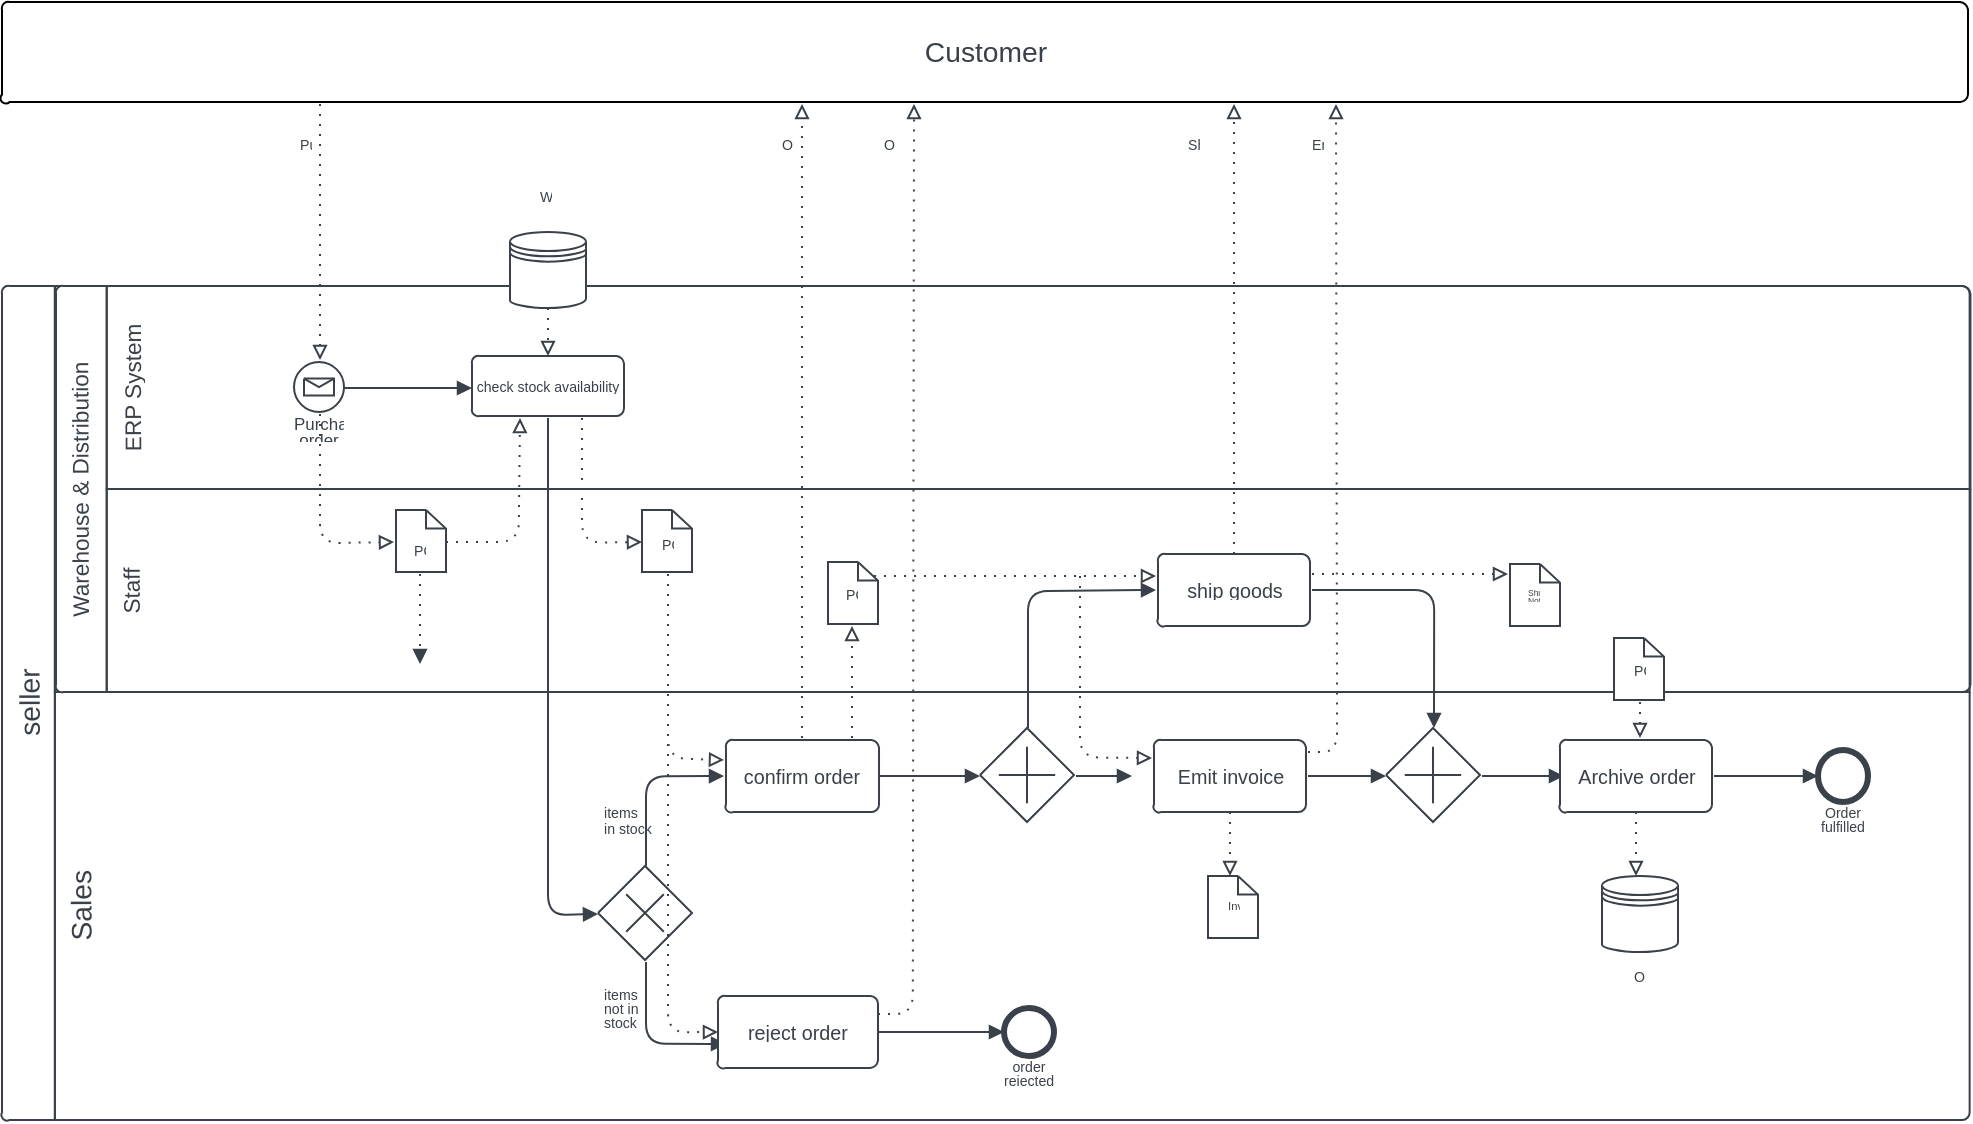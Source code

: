 <mxfile version="26.2.2">
  <diagram name="Page 1" id="Page_1">
    <mxGraphModel dx="858" dy="513" grid="1" gridSize="10" guides="1" tooltips="1" connect="1" arrows="1" fold="1" page="1" pageScale="1" pageWidth="850" pageHeight="1100" math="0" shadow="0">
      <root>
        <mxCell id="0" />
        <mxCell id="1" parent="0" />
        <UserObject label="" tags="Background" id="2">
          <mxCell style="vsdxID=1;fillColor=none;gradientColor=none;strokeColor=none;spacingTop=-3;spacingBottom=-3;spacingLeft=-3;spacingRight=-3;points=[[0,0.5,0],[1,0.5,0],[0.5,1,0],[0.5,0,0]];labelBackgroundColor=none;rounded=1;html=1;whiteSpace=wrap;" parent="1" vertex="1">
            <mxGeometry x="95" y="954" width="762" height="203" as="geometry" />
          </mxCell>
        </UserObject>
        <mxCell id="3" style="vsdxID=2;fillColor=#FFFFFF;gradientColor=none;shape=stencil(vVLLDoMgEPwajhAEid5t+x+kopJSMSut9u+LxVofiU0vvS2zM7sZdhDP2ko2CjHaOrAX1encVYgfEGO6rhRo5yvEj4hnhQVVgr3VeXg3cmAO1dXehwl90HESJ4OI0UcAGBUkjl7QKQiMrmcCSsQXvoSzb8PE5+MCGBXRmz+NXA3kRMQjActetxisk07bekE3EkqF/TJcGFkuWm2nVDOD9+wsdkckTfesxGxtRSRLK6vfof/ysbkj/YG7vaEvPokptDEhcPP+OmEeCunkxyc=);strokeColor=#3a414a;spacingTop=-3;spacingBottom=-3;spacingLeft=-3;spacingRight=-3;points=[[0,0.5,0],[1,0.5,0],[0.5,1,0],[0.5,0,0]];labelBackgroundColor=none;rounded=0;html=1;whiteSpace=wrap;" parent="2" vertex="1">
          <mxGeometry width="762" height="203" as="geometry" />
        </mxCell>
        <mxCell id="4" style="vsdxID=3;fillColor=#FFFFFF;gradientColor=none;shape=stencil(lZHbDoIwDIafZpdbdvAA14rvsciARWSkm4Jv7+aIDokk3rV/v7ZpfyQOtpG9QpxaB+aiBl26Bokj4lx3jQLtfIREgcShMqBqMLeujHkvAxmiq7mHCWPsE2SzD02cPqJAX9kpsq3uEpbxjOzYb1rC2VdgoinZRhQmlpEsj8p7Xk7YfJ5nsonBctQWg3HSadOl62groVbYr8NVK+tZyQ5K9YnM1s5Zrqcr5y9e9R89Y33wcSSamda+3fNSdF4UTw==);strokeColor=#3a414a;spacingTop=-3;spacingBottom=-3;spacingLeft=-3;spacingRight=-3;points=[[0,0.5,0],[1,0.5,0],[0.5,1,0],[0.5,0,0]];labelBackgroundColor=none;rounded=0;html=1;whiteSpace=wrap;" parent="2" vertex="1">
          <mxGeometry width="762" height="203" as="geometry" />
        </mxCell>
        <mxCell id="5" style="vsdxID=4;fillColor=#FFFFFF;gradientColor=none;shape=stencil(lVJLDoIwED1NlzT9obBWvEcjBRqRkmkVvL3FVkWMJuxm3m8ynSK+s43sFWLEOjAnNejSNYjvEWO6axRo5yvEC8R3lQFVg7l0Zeh7OSmn6myuU8IYfJTlmNLJxsgtQoQ8+kPQt7r7r2eE45TPLRKOnoZoIVjkwQDPCTgTAXmlZnizTE2xYFGVyFHbBIyTTpsuxgaulVCrxE9MqlbWH5QdlOpnMP29Fsdi+z1+jWHtqy30vnifKFx3zi3P6aHwFXhxBw==);strokeColor=#3a414a;spacingTop=-3;spacingBottom=-3;spacingLeft=-3;spacingRight=-3;points=[[0,0.5,0],[1,0.5,0],[0.5,1,0],[0.5,0,0]];labelBackgroundColor=none;rounded=0;html=1;whiteSpace=wrap;" parent="2" vertex="1">
          <mxGeometry width="762" height="203" as="geometry" />
        </mxCell>
        <mxCell id="6" style="vsdxID=5;fillColor=none;gradientColor=none;strokeColor=none;spacingTop=-3;spacingBottom=-3;spacingLeft=-3;spacingRight=-3;points=[[0,0.5,0],[1,0.5,0],[0.5,1,0],[0.5,0,0]];labelBackgroundColor=none;rounded=1;html=1;whiteSpace=wrap;" parent="2" vertex="1">
          <mxGeometry width="762" height="203" as="geometry" />
        </mxCell>
        <mxCell id="7" value="&lt;div style=&quot;font-size: 1px&quot;&gt;&lt;p style=&quot;text-align:center;margin-left:0;margin-right:0;margin-top:0px;margin-bottom:0px;text-indent:0;vertical-align:middle;direction:ltr;&quot;&gt;&lt;font style=&quot;font-size:14.11px;font-family:Arial;color:#3a414a;direction:ltr;letter-spacing:0px;line-height:100%;opacity:1&quot;&gt;seller&lt;/font&gt;&lt;/p&gt;&lt;/div&gt;" style="text;vsdxID=5;fillColor=none;gradientColor=none;strokeColor=none;spacingTop=-3;spacingBottom=-3;spacingLeft=-3;spacingRight=-3;points=[[0,0.5,0],[1,0.5,0],[0.5,1,0],[0.5,0,0]];labelBackgroundColor=none;rounded=1;html=1;whiteSpace=wrap;verticalAlign=middle;align=center;overflow=width;rotation=269.86;;html=1;" parent="6" vertex="1">
          <mxGeometry x="-195.48" y="195.28" width="417.83" height="26.67" as="geometry" />
        </mxCell>
        <mxCell id="8" style="vsdxID=6;fillColor=none;gradientColor=none;strokeColor=none;spacingTop=-3;spacingBottom=-3;spacingLeft=-3;spacingRight=-3;points=[[0,0.5,0],[1,0.5,0],[0.5,1,0],[0.5,0,0]];labelBackgroundColor=none;rounded=1;html=1;whiteSpace=wrap;" parent="2" vertex="1">
          <mxGeometry width="762" height="203" as="geometry" />
        </mxCell>
        <mxCell id="9" value="&lt;div style=&quot;font-size: 1px&quot;&gt;&lt;p style=&quot;text-align:center;margin-left:0;margin-right:0;margin-top:0px;margin-bottom:0px;text-indent:0;vertical-align:middle;direction:ltr;&quot;&gt;&lt;font style=&quot;font-size:14.11px;font-family:Arial;color:#3a414a;direction:ltr;letter-spacing:0px;line-height:100%;opacity:1&quot;&gt;Sales&lt;/font&gt;&lt;/p&gt;&lt;/div&gt;" style="text;vsdxID=6;fillColor=none;gradientColor=none;strokeColor=none;spacingTop=-3;spacingBottom=-3;spacingLeft=-3;spacingRight=-3;points=[[0,0.5,0],[1,0.5,0],[0.5,1,0],[0.5,0,0]];labelBackgroundColor=none;rounded=1;html=1;whiteSpace=wrap;verticalAlign=middle;align=center;overflow=width;rotation=269.86;;html=1;" parent="8" vertex="1">
          <mxGeometry x="-67.42" y="296.88" width="214.63" height="26.67" as="geometry" />
        </mxCell>
        <UserObject label="" tags="Background" id="10">
          <mxCell style="vsdxID=7;fillColor=none;gradientColor=none;strokeColor=none;spacingTop=-3;spacingBottom=-3;spacingLeft=-3;spacingRight=-3;points=[[0,0.5,0],[1,0.5,0],[0.5,1,0],[0.5,0,0]];labelBackgroundColor=none;rounded=1;html=1;whiteSpace=wrap;" parent="1" vertex="1">
            <mxGeometry x="122" y="954" width="764" height="203" as="geometry" />
          </mxCell>
        </UserObject>
        <mxCell id="11" style="vsdxID=8;fillColor=#FFFFFF;gradientColor=none;shape=stencil(vZLBEoIgEIafhiMMgk56tnoPJlGZSJyV0t4+jCyxGbp1293/22V+dhEvh1b0EjE6WDBnOarKtojvEWOqayUo6yLED4iXtQHZgLl2lc97MZNzdDG3ecLk+zjhbG5i9O4LCaXP/OhprboVTUkWgwWcnAZvOPUwLDRJC19ZiGBYkZOEv3QsJjVgMFZYZbqA1gIaid1TuNaiCaRhlLJflZOIk9AHyfOoEbZ1ku1CJ5uPof/y8bW/yPZ+7doFnzOpldb+ytb69qxcyZ8kPzwA);strokeColor=#3a414a;spacingTop=-3;spacingBottom=-3;spacingLeft=-3;spacingRight=-3;points=[[0,0.5,0],[1,0.5,0],[0.5,1,0],[0.5,0,0]];labelBackgroundColor=none;rounded=0;html=1;whiteSpace=wrap;" parent="10" vertex="1">
          <mxGeometry width="764" height="203" as="geometry" />
        </mxCell>
        <mxCell id="12" style="vsdxID=9;fillColor=#FFFFFF;gradientColor=none;shape=stencil(lZHLDoIwEEW/pss2fYjBNeJ/NFKgESmZVsG/t7VEi0QSd/M4MzczF4nCtnJQiFPrwFzUqCvXInFEnOu+VaCdj5AokShqA6oBc+urmA8ykCG6mnvYMMU5QQQPQ5w+YoG+slNkO90nLOM7kv+GJZx9B2aYkmwfWZhhTtgs9d6XEX5YLGQknxUmLCdtMRgnnTZ9qkc7CY3CXg/XnWwWLTsqNSRltnXOSj7buH71qb/gBeuDjx/RyrT37Z0vRd9F+QQ=);strokeColor=#3a414a;spacingTop=-3;spacingBottom=-3;spacingLeft=-3;spacingRight=-3;points=[[0,0.5,0],[1,0.5,0],[0.5,1,0],[0.5,0,0]];labelBackgroundColor=none;rounded=0;html=1;whiteSpace=wrap;" parent="10" vertex="1">
          <mxGeometry width="764" height="203" as="geometry" />
        </mxCell>
        <mxCell id="13" style="vsdxID=10;fillColor=#FFFFFF;gradientColor=none;shape=stencil(lVJLDsIgED0NSwgfG+266j2IpS2xQjOgrbcXhGhr1Ohu5v0mw4BE5To5KMSp82CPatS175DYIs616RRoHyokdkhUjQXVgj2bOvWDjMpYnewlJkzJx3hBeBltnF4TVNB7u0/yXpvv8nJDmJg7JBwCC9lBScGSHrKBkTIjj9AVWS9DGaVZguWkHQbrpdfW5MzE9RJahcM43PSyXVBuVGqYwezzSoII/nb2b+o/X2spD8XzMOmmc+71iAFKH0Dsbg==);strokeColor=#3a414a;spacingTop=-3;spacingBottom=-3;spacingLeft=-3;spacingRight=-3;points=[[0,0.5,0],[1,0.5,0],[0.5,1,0],[0.5,0,0]];labelBackgroundColor=none;rounded=0;html=1;whiteSpace=wrap;" parent="10" vertex="1">
          <mxGeometry width="764" height="203" as="geometry" />
        </mxCell>
        <mxCell id="14" style="vsdxID=11;fillColor=none;gradientColor=none;strokeColor=none;spacingTop=-3;spacingBottom=-3;spacingLeft=-3;spacingRight=-3;points=[[0,0.5,0],[1,0.5,0],[0.5,1,0],[0.5,0,0]];labelBackgroundColor=none;rounded=1;html=1;whiteSpace=wrap;" parent="10" vertex="1">
          <mxGeometry width="764" height="203" as="geometry" />
        </mxCell>
        <mxCell id="15" value="&lt;div style=&quot;font-size: 1px&quot;&gt;&lt;p style=&quot;text-align:center;margin-left:0;margin-right:0;margin-top:0px;margin-bottom:0px;text-indent:0;vertical-align:middle;direction:ltr;&quot;&gt;&lt;font style=&quot;font-size:11.29px;font-family:Arial;color:#3a414a;direction:ltr;letter-spacing:0px;line-height:100%;opacity:1&quot;&gt;Warehouse &amp;amp; Distribution&lt;/font&gt;&lt;/p&gt;&lt;/div&gt;" style="text;vsdxID=11;fillColor=none;gradientColor=none;strokeColor=none;spacingTop=-3;spacingBottom=-3;spacingLeft=-3;spacingRight=-3;points=[[0,0.5,0],[1,0.5,0],[0.5,1,0],[0.5,0,0]];labelBackgroundColor=none;rounded=1;html=1;whiteSpace=wrap;verticalAlign=middle;align=center;overflow=width;rotation=269.86;;html=1;" parent="14" vertex="1">
          <mxGeometry x="-88.9" y="88.7" width="203.2" height="25.4" as="geometry" />
        </mxCell>
        <mxCell id="16" style="vsdxID=12;fillColor=none;gradientColor=none;strokeColor=none;spacingTop=-3;spacingBottom=-3;spacingLeft=-3;spacingRight=-3;points=[[0,0.5,0],[1,0.5,0],[0.5,1,0],[0.5,0,0]];labelBackgroundColor=none;rounded=1;html=1;whiteSpace=wrap;" parent="10" vertex="1">
          <mxGeometry width="764" height="203" as="geometry" />
        </mxCell>
        <mxCell id="17" value="&lt;div style=&quot;font-size: 1px&quot;&gt;&lt;p style=&quot;text-align:center;margin-left:0;margin-right:0;margin-top:0px;margin-bottom:0px;text-indent:0;vertical-align:middle;direction:ltr;&quot;&gt;&lt;font style=&quot;font-size:11.29px;font-family:Arial;color:#3a414a;direction:ltr;letter-spacing:0px;line-height:100%;opacity:1&quot;&gt;ERP System&lt;/font&gt;&lt;/p&gt;&lt;/div&gt;" style="text;vsdxID=12;fillColor=none;gradientColor=none;strokeColor=none;spacingTop=-3;spacingBottom=-3;spacingLeft=-3;spacingRight=-3;points=[[0,0.5,0],[1,0.5,0],[0.5,1,0],[0.5,0,0]];labelBackgroundColor=none;rounded=1;html=1;whiteSpace=wrap;verticalAlign=middle;align=center;overflow=width;rotation=269.86;;html=1;" parent="16" vertex="1">
          <mxGeometry x="-12.7" y="37.9" width="101.6" height="25.4" as="geometry" />
        </mxCell>
        <mxCell id="18" style="vsdxID=13;fillColor=none;gradientColor=none;strokeColor=none;spacingTop=-3;spacingBottom=-3;spacingLeft=-3;spacingRight=-3;points=[[0,0.5,0],[1,0.5,0],[0.5,1,0],[0.5,0,0]];labelBackgroundColor=none;rounded=1;html=1;whiteSpace=wrap;" parent="10" vertex="1">
          <mxGeometry width="764" height="203" as="geometry" />
        </mxCell>
        <mxCell id="19" value="&lt;div style=&quot;font-size: 1px&quot;&gt;&lt;p style=&quot;text-align:center;margin-left:0;margin-right:0;margin-top:0px;margin-bottom:0px;text-indent:0;vertical-align:middle;direction:ltr;&quot;&gt;&lt;font style=&quot;font-size:11.29px;font-family:Arial;color:#3a414a;direction:ltr;letter-spacing:0px;line-height:100%;opacity:1&quot;&gt;Staff&lt;/font&gt;&lt;/p&gt;&lt;/div&gt;" style="text;vsdxID=13;fillColor=none;gradientColor=none;strokeColor=none;spacingTop=-3;spacingBottom=-3;spacingLeft=-3;spacingRight=-3;points=[[0,0.5,0],[1,0.5,0],[0.5,1,0],[0.5,0,0]];labelBackgroundColor=none;rounded=1;html=1;whiteSpace=wrap;verticalAlign=middle;align=center;overflow=width;rotation=269.86;;html=1;" parent="18" vertex="1">
          <mxGeometry x="-12.7" y="139.5" width="101.6" height="25.4" as="geometry" />
        </mxCell>
        <UserObject label="" tags="Background" id="20">
          <mxCell style="vsdxID=14;fillColor=none;gradientColor=none;fillOpacity=0;strokeColor=none;spacingTop=-3;spacingBottom=-3;spacingLeft=-3;spacingRight=-3;points=[[0,0.5,0],[1,0.5,0],[0.5,1,0],[0.5,0,0],[0,1.02,0],[0,0.96,0],[0.01,0.94,0],[0,0.97,0],[0.01,0.96,0]];labelBackgroundColor=none;rounded=1;html=1;whiteSpace=wrap;" parent="1" vertex="1">
            <mxGeometry x="95" y="812" width="983" height="50" as="geometry" />
          </mxCell>
        </UserObject>
        <mxCell id="21" style="vsdxID=15;fillColor=#000000;gradientColor=none;fillOpacity=0;shape=stencil(vVPBdsIgEPwajuHBEqOcrf2BfgHPYMIrDXmE1rRfL3Gjhhi91RvsDDvMwhCx7WrVagKsC9596qMpQ03EGwEwTa29CXFFxI6I7cF5XXn33ZS4b1VkAjtXdIln+MAGpvz+w/xprDEq+HqFAJ78cj+DYj/iCP3ibk2R+o7U2GnQ6K+tANl+pBcUNli5UWTScGzfZ6o3XeZdUMG4JsGs8pXOolR2sKpKoO6odTsp8+nlrGkmPqSkBV+QfuAkl6kTSfPUCWfLk3mBlbm0hOevks9eZUM5T7zcz+Yq8f9u7r7ERfuBGyhSNyvKZn9seTivsPIsK3FxziSm1ViLkZ7i8wzHEuZf7E4=);strokeColor=#000000;spacingTop=-3;spacingBottom=-3;spacingLeft=-3;spacingRight=-3;points=[[0,0.5,0],[1,0.5,0],[0.5,1,0],[0.5,0,0]];labelBackgroundColor=none;rounded=1;html=1;whiteSpace=wrap;" parent="20" vertex="1">
          <mxGeometry width="983" height="50" as="geometry" />
        </mxCell>
        <mxCell id="22" value="&lt;div style=&quot;font-size: 1px&quot;&gt;&lt;p style=&quot;text-align:center;margin-left:0;margin-right:0;margin-top:0px;margin-bottom:0px;text-indent:0;vertical-align:middle;direction:ltr;&quot;&gt;&lt;font style=&quot;font-size:14.11px;font-family:Arial;color:#3a414a;direction:ltr;letter-spacing:0px;line-height:100%;opacity:1&quot;&gt;Customer&lt;/font&gt;&lt;/p&gt;&lt;/div&gt;" style="text;vsdxID=14;fillColor=none;gradientColor=none;fillOpacity=0;strokeColor=none;spacingTop=-3;spacingBottom=-3;spacingLeft=-3;spacingRight=-3;points=[[0,0.5,0],[1,0.5,0],[0.5,1,0],[0.5,0,0],[0,1.02,0],[0,0.96,0],[0.01,0.94,0],[0,0.97,0],[0.01,0.96,0]];labelBackgroundColor=none;rounded=1;html=1;whiteSpace=wrap;verticalAlign=middle;align=center;overflow=width;;html=1;" parent="20" vertex="1">
          <mxGeometry y="-0.8" width="984.25" height="50.8" as="geometry" />
        </mxCell>
        <UserObject label="" tags="Background" id="23">
          <mxCell style="vsdxID=16;fillColor=none;gradientColor=none;strokeColor=none;spacingTop=-3;spacingBottom=-3;spacingLeft=-3;spacingRight=-3;points=[[0,0.5,0],[1,0.5,0],[0.5,1,0],[0.5,0,0],[0,-4.1,0],[0.74,1.03,0]];labelBackgroundColor=none;rounded=1;html=1;whiteSpace=wrap;" parent="1" vertex="1">
            <mxGeometry x="241" y="992" width="25" height="25" as="geometry" />
          </mxCell>
        </UserObject>
        <mxCell id="24" style="vsdxID=17;fillColor=#FFFFFF;gradientColor=none;shape=stencil(hVLRDoIwDPyavZrSQuDVKP6AX0BkyqKCmajDr3dQ1G1K4Km9Xblrc4JW16q4SIFwbXVzlA9VtpWgtUBUdSW1am0lKBe02jdaHnRzq0vuL4VlIgyILHkm6tkIhd5t1VMyBguK0oQfePLc3HtFM84A8GPHfcLthrm7m2ZyFLJHIE0XccaQwQ+U4MjCYMyQpwId+YRBFpZ/lBG/fw3NvJXBV3W9kc+g32X/qgbbWhNxBs4X+wZck76nqcXnDLjH9D2Z8LYdzpikcGDqCrYe4sXBU6cTp/OTCluEcbQQR5nyFw==);strokeColor=#3a414a;spacingTop=-3;spacingBottom=-3;spacingLeft=-3;spacingRight=-3;points=[[0,0.5,0],[1,0.5,0],[0.5,1,0],[0.5,0,0]];labelBackgroundColor=none;rounded=1;html=1;whiteSpace=wrap;" parent="23" vertex="1">
          <mxGeometry width="25" height="25" as="geometry" />
        </mxCell>
        <mxCell id="25" style="vsdxID=18;fillColor=#FFFFFF;gradientColor=none;shape=stencil(UzV2Ls5ILEhVNTIoLinKz04tz0wpyVA1dlE1MsrMy0gtyiwBslSNXVWNndPyi1LTi/JL81Ig/IJEkEoQKze/DGRCBUSfkQFIi5FBJYRrbKxnZAIWcYOozsnMQ1JtQYlqM3PcSo3IVorhBiAD4dm0zJwcSFghy6MHDlAIErDGrgA=);strokeColor=#3a414a;spacingTop=-3;spacingBottom=-3;spacingLeft=-3;spacingRight=-3;points=[[0,0.5,0],[1,0.5,0],[0.5,1,0],[0.5,0,0]];labelBackgroundColor=none;rounded=0;html=1;whiteSpace=wrap;" parent="23" vertex="1">
          <mxGeometry width="25" height="25" as="geometry" />
        </mxCell>
        <mxCell id="26" style="vsdxID=19;fillColor=#FFFFFF;gradientColor=none;shape=stencil(UzV2Ls5ILEhVNTIoLinKz04tz0wpyVA1dlE1MsrMy0gtyiwBslSNXVWNndPyi1LTi/JL81Ig/IJEkEoQKze/DGRCBUSfkQFIi5FBJYRrbKxnZAIWcYOozsnMQ1JtiqoaysWq1IKAwUAGwk0Q7yDLobsfKATxu7ErAA==);strokeColor=#3a414a;spacingTop=-3;spacingBottom=-3;spacingLeft=-3;spacingRight=-3;points=[[0,0.5,0],[1,0.5,0],[0.5,1,0],[0.5,0,0]];labelBackgroundColor=none;rounded=0;html=1;whiteSpace=wrap;" parent="23" vertex="1">
          <mxGeometry width="25" height="25" as="geometry" />
        </mxCell>
        <mxCell id="27" value="&lt;div style=&quot;font-size: 1px&quot;&gt;&lt;p style=&quot;text-align:center;margin-left:0;margin-right:0;margin-top:0px;margin-bottom:0px;text-indent:0;vertical-align:middle;direction:ltr;&quot;&gt;&lt;font style=&quot;font-size:8.47px;font-family:Arial;color:#3a414a;direction:ltr;letter-spacing:0px;line-height:100%;opacity:1&quot;&gt;Purchase order received&lt;/font&gt;&lt;/p&gt;&lt;/div&gt;" style="text;vsdxID=16;fillColor=none;gradientColor=none;strokeColor=none;spacingTop=-3;spacingBottom=-3;spacingLeft=-3;spacingRight=-3;points=[[0,0.5,0],[1,0.5,0],[0.5,1,0],[0.5,0,0],[0,-4.1,0],[0.74,1.03,0]];labelBackgroundColor=none;rounded=1;html=1;whiteSpace=wrap;verticalAlign=middle;align=center;overflow=width;;html=1;" parent="23" vertex="1">
          <mxGeometry y="26.27" width="25.4" height="12.7" as="geometry" />
        </mxCell>
        <UserObject label="" tags="Background" id="130">
          <mxCell style="vsdxID=20;edgeStyle=none;startArrow=none;endArrow=block;startSize=5;endSize=5;strokeColor=#3a414a;spacingTop=-3;spacingBottom=-3;spacingLeft=-3;spacingRight=-3;verticalAlign=middle;html=1;labelBackgroundColor=none;rounded=1;" parent="1" edge="1">
            <mxGeometry relative="1" as="geometry">
              <mxPoint as="offset" />
              <Array as="points" />
              <mxPoint x="266" y="1005" as="sourcePoint" />
              <mxPoint x="330" y="1005" as="targetPoint" />
            </mxGeometry>
          </mxCell>
        </UserObject>
        <UserObject label="" tags="Background" id="28">
          <mxCell style="vsdxID=21;fillColor=none;gradientColor=none;strokeColor=none;spacingTop=-3;spacingBottom=-3;spacingLeft=-3;spacingRight=-3;points=[[0,0.5,0],[1,0.5,0],[0.5,1,0],[0.5,0,0],[0.15,0.98,0],[0,0.19,0],[0.29,1.02,0]];labelBackgroundColor=none;rounded=1;html=1;whiteSpace=wrap;" parent="1" vertex="1">
            <mxGeometry x="330" y="989" width="76" height="30" as="geometry" />
          </mxCell>
        </UserObject>
        <mxCell id="29" style="vsdxID=22;fillColor=#FFFFFF;gradientColor=none;shape=stencil(vVTbcoMgFPwaHmW4qJHnNP2BfgFTiTKl4iBtTL6+6KEdIUn71Lzh7p6z7pEj4vupl6NCjEze2Td10q3vEX9CjOmhV077cEL8gPj+aJ3qnP0YWngeZVAysiKqhRq6qBmR7vVFXxRgBHO6q4CAynf7uTjOkQfqHDswXDcr8gzi0GtxieISUwF6911AcM0AipoqaRjbz4Wc9VQ466XXdkg4I12nimBUHI3sEmo6KTVuYLp9NaOHTQ5xy/dmiAqXdRaC46ZMQlByby4PiJKbNzscp3onD8k/CsMiiZMN58fg/7OkxkJgwX+9XvTqepU8iXI1Gs4eleWPVQmHdSlhXbUxsNNbPl/iAMEPgB++AA==);strokeColor=#3a414a;spacingTop=-3;spacingBottom=-3;spacingLeft=-3;spacingRight=-3;points=[[0,0.5,0],[1,0.5,0],[0.5,1,0],[0.5,0,0]];labelBackgroundColor=none;rounded=1;html=1;whiteSpace=wrap;" parent="28" vertex="1">
          <mxGeometry width="76" height="30" as="geometry" />
        </mxCell>
        <mxCell id="30" value="&lt;div style=&quot;font-size: 1px&quot;&gt;&lt;p style=&quot;text-align:center;margin-left:0;margin-right:0;margin-top:0px;margin-bottom:0px;text-indent:0;vertical-align:middle;direction:ltr;&quot;&gt;&lt;font style=&quot;font-size:7.06px;font-family:Arial;color:#3a414a;direction:ltr;letter-spacing:0px;line-height:100%;opacity:1&quot;&gt;check stock availability&lt;/font&gt;&lt;/p&gt;&lt;/div&gt;" style="text;vsdxID=21;fillColor=none;gradientColor=none;strokeColor=none;spacingTop=-3;spacingBottom=-3;spacingLeft=-3;spacingRight=-3;points=[[0,0.5,0],[1,0.5,0],[0.5,1,0],[0.5,0,0],[0.15,0.98,0],[0,0.19,0],[0.29,1.02,0]];labelBackgroundColor=none;rounded=1;html=1;whiteSpace=wrap;verticalAlign=middle;align=center;overflow=width;;html=1;" parent="28" vertex="1">
          <mxGeometry y="-0.05" width="76.2" height="30.48" as="geometry" />
        </mxCell>
        <UserObject label="" tags="Background" id="131">
          <mxCell style="vsdxID=23;edgeStyle=none;startArrow=none;endArrow=block;startSize=5;endSize=5;strokeColor=#3a414a;spacingTop=-3;spacingBottom=-3;spacingLeft=-3;spacingRight=-3;verticalAlign=middle;html=1;labelBackgroundColor=none;rounded=1;" parent="1" edge="1">
            <mxGeometry relative="1" as="geometry">
              <mxPoint x="12" y="-13" as="offset" />
              <Array as="points">
                <mxPoint x="368" y="1268.54" />
              </Array>
              <mxPoint x="368" y="1020" as="sourcePoint" />
              <mxPoint x="393" y="1268" as="targetPoint" />
            </mxGeometry>
          </mxCell>
        </UserObject>
        <UserObject label="" tags="Background" id="31">
          <mxCell style="vsdxID=24;fillColor=none;gradientColor=none;strokeColor=none;spacingTop=-3;spacingBottom=-3;spacingLeft=-3;spacingRight=-3;points=[[0,0.5,0],[1,0.5,0],[0.5,1,0],[0.5,0,0]];labelBackgroundColor=none;rounded=1;html=1;whiteSpace=wrap;" parent="1" vertex="1">
            <mxGeometry x="393" y="1244" width="47" height="47" as="geometry" />
          </mxCell>
        </UserObject>
        <mxCell id="32" style="vsdxID=25;fillColor=#FFFFFF;gradientColor=none;shape=stencil(UzV2Ls5ILEhVNTIoLinKz04tz0wpyVA1dlE1MsrMy0gtyiwBslSNXVWNndPyi1LTi/JL81Ig/IJEkEoQKze/DGRCBUSfAUiHkUElhGcK4bpBVOZk5iGpNEVVikeloQHZpsK0YlWLz1QgA+HFtMycHEgIIcujBwlQCBKcxq4A);strokeColor=#3a414a;spacingTop=-3;spacingBottom=-3;spacingLeft=-3;spacingRight=-3;points=[[0,0.5,0],[1,0.5,0],[0.5,1,0],[0.5,0,0]];labelBackgroundColor=none;rounded=0;html=1;whiteSpace=wrap;" parent="31" vertex="1">
          <mxGeometry width="47" height="47" as="geometry" />
        </mxCell>
        <mxCell id="33" style="vsdxID=26;fillColor=#FFFFFF;gradientColor=none;shape=stencil(UzV2Ls5ILEhVNTIoLinKz04tz0wpyVA1dlE1MsrMy0gtyiwBslSNXVWNndPyi1LTi/JL81Ig/IJEkEoQKze/DGRCBUSfkaWepSVIl5FBJUTE2EDPwBAs4gbRkJOZh6TBDEODOboGkm0gpAHDBkJOwrAByECEACTwkOXQQwsoBAlpY1cA);strokeColor=#3a414a;spacingTop=-3;spacingBottom=-3;spacingLeft=-3;spacingRight=-3;points=[[0,0.5,0],[1,0.5,0],[0.5,1,0],[0.5,0,0]];labelBackgroundColor=none;rounded=0;html=1;whiteSpace=wrap;" parent="31" vertex="1">
          <mxGeometry width="47" height="47" as="geometry" />
        </mxCell>
        <UserObject label="" tags="Background" id="132">
          <mxCell style="vsdxID=27;edgeStyle=none;startArrow=none;endArrow=block;startSize=5;endSize=5;strokeColor=#3a414a;spacingTop=-3;spacingBottom=-3;spacingLeft=-3;spacingRight=-3;verticalAlign=middle;html=1;labelBackgroundColor=none;rounded=1;" parent="1" edge="1">
            <mxGeometry relative="1" as="geometry">
              <mxPoint x="19" y="19" as="offset" />
              <Array as="points">
                <mxPoint x="417" y="1199.16" />
              </Array>
              <mxPoint x="417" y="1244" as="sourcePoint" />
              <mxPoint x="456" y="1199" as="targetPoint" />
            </mxGeometry>
          </mxCell>
        </UserObject>
        <UserObject label="" tags="Background" id="34">
          <mxCell style="vsdxID=28;fillColor=none;gradientColor=none;strokeColor=none;spacingTop=-3;spacingBottom=-3;spacingLeft=-3;spacingRight=-3;points=[[0,0.5,0],[1,0.5,0],[0.5,1,0],[0.5,0,0],[0,-0.84,0],[0,2.57,0]];labelBackgroundColor=none;rounded=1;html=1;whiteSpace=wrap;" parent="1" vertex="1">
            <mxGeometry x="457" y="1181" width="76" height="36" as="geometry" />
          </mxCell>
        </UserObject>
        <mxCell id="35" style="vsdxID=29;fillColor=#FFFFFF;gradientColor=none;shape=stencil(vZRNcoMwDIVP4yUa/+CA12l6gZ7AUxzwlGLG0Ibk9DUIppiS6Y6d0ZP0/GksiDh3lW4N4bTrvfswN1v0FREvhHPbVMbbPpyIuBBxvjpvSu++mgK/Wx0yOZ0ipsAaNmZzqv37m30YjFEQLJMoYOWn+x4dh1lH6T53oJBmU+QVk0Ov0WVOToEpzPdzQQ4Z5i/9ZNRv7j4kerBd4l2ve+uaSKu1L00SfJJrrctI6m7GtKswW9+sts0KQ0k4ZTvWuxgnYDzGYBxyHnEwSrcdf4dzANCOf64gzZ9TSaBbKgqSRVR/xxR8jkKKn4ZSoNLnNAKWV7vQZJCnEQzdTkeKo1D+2ZpwmPYTN9fWNa73Wt/ucwjhv0BcfgA=);strokeColor=#3a414a;spacingTop=-3;spacingBottom=-3;spacingLeft=-3;spacingRight=-3;points=[[0,0.5,0],[1,0.5,0],[0.5,1,0],[0.5,0,0]];labelBackgroundColor=none;rounded=1;html=1;whiteSpace=wrap;" parent="34" vertex="1">
          <mxGeometry width="76" height="36" as="geometry" />
        </mxCell>
        <mxCell id="36" value="&lt;div style=&quot;font-size: 1px&quot;&gt;&lt;p style=&quot;text-align:center;margin-left:0;margin-right:0;margin-top:0px;margin-bottom:0px;text-indent:0;vertical-align:middle;direction:ltr;&quot;&gt;&lt;font style=&quot;font-size:9.88px;font-family:Arial;color:#3a414a;direction:ltr;letter-spacing:0px;line-height:100%;opacity:1&quot;&gt;confirm order&lt;/font&gt;&lt;/p&gt;&lt;/div&gt;" style="text;vsdxID=28;fillColor=none;gradientColor=none;strokeColor=none;spacingTop=-3;spacingBottom=-3;spacingLeft=-3;spacingRight=-3;points=[[0,0.5,0],[1,0.5,0],[0.5,1,0],[0.5,0,0],[0,-0.84,0],[0,2.57,0]];labelBackgroundColor=none;rounded=1;html=1;whiteSpace=wrap;verticalAlign=middle;align=center;overflow=width;;html=1;" parent="34" vertex="1">
          <mxGeometry y="-0.4" width="76.2" height="36.83" as="geometry" />
        </mxCell>
        <UserObject label="" tags="Background" id="133">
          <mxCell style="vsdxID=30;edgeStyle=none;startArrow=none;endArrow=block;startSize=5;endSize=5;strokeColor=#3a414a;spacingTop=-3;spacingBottom=-3;spacingLeft=-3;spacingRight=-3;verticalAlign=middle;html=1;labelBackgroundColor=none;rounded=1;" parent="1" edge="1">
            <mxGeometry relative="1" as="geometry">
              <mxPoint x="19" y="-20" as="offset" />
              <Array as="points">
                <mxPoint x="417" y="1332.83" />
              </Array>
              <mxPoint x="417" y="1292" as="sourcePoint" />
              <mxPoint x="457" y="1333" as="targetPoint" />
            </mxGeometry>
          </mxCell>
        </UserObject>
        <UserObject label="" tags="Background" id="37">
          <mxCell style="vsdxID=31;fillColor=none;gradientColor=none;strokeColor=none;spacingTop=-3;spacingBottom=-3;spacingLeft=-3;spacingRight=-3;points=[[0,0.5,0],[1,0.5,0],[0.5,1,0],[0.5,0,0],[0.22,10.65,0]];labelBackgroundColor=none;rounded=1;html=1;whiteSpace=wrap;" parent="1" vertex="1">
            <mxGeometry x="453" y="1309" width="80" height="36" as="geometry" />
          </mxCell>
        </UserObject>
        <mxCell id="38" style="vsdxID=32;fillColor=#FFFFFF;gradientColor=none;shape=stencil(vZRNcoMwDIVP4yUa458Yr9P0Aj2BpzjgKcWMoQ3t6WsQ7WBI2lWzM3qSnj+NBeHHvjadJYz2Q/Av9uLKoSb8gTDm2toGN8QT4SfCj2cfbBX8W1vid2diJqNzxJZYk0/ZjJrw/OQ+LcYo8FxJFLDy1b9PjuOio/SxdKAg1Bx5xOTYa3JZkjlojflhKShAYf53PwHqkLRcDMbMjK7Pgh/M4HybaI0Jlc2iVXZuTJVI/cXabhXO15drXLsi0RKYuGJ9lUSALlKSiK5lgpLTW8O5A83WvNAgits8EsRhw8MSmP10fhz+H2b3KLQGLX57Z1KlNAoKkfDspiP5vWj+WJl4mJcT19Y1De72Wt8ucwzhj4CfvgA=);strokeColor=#3a414a;spacingTop=-3;spacingBottom=-3;spacingLeft=-3;spacingRight=-3;points=[[0,0.5,0],[1,0.5,0],[0.5,1,0],[0.5,0,0]];labelBackgroundColor=none;rounded=1;html=1;whiteSpace=wrap;" parent="37" vertex="1">
          <mxGeometry width="80" height="36" as="geometry" />
        </mxCell>
        <mxCell id="39" value="&lt;div style=&quot;font-size: 1px&quot;&gt;&lt;p style=&quot;text-align:center;margin-left:0;margin-right:0;margin-top:0px;margin-bottom:0px;text-indent:0;vertical-align:middle;direction:ltr;&quot;&gt;&lt;font style=&quot;font-size:9.88px;font-family:Arial;color:#3a414a;direction:ltr;letter-spacing:0px;line-height:100%;opacity:1&quot;&gt;reject order&lt;/font&gt;&lt;/p&gt;&lt;/div&gt;" style="text;vsdxID=31;fillColor=none;gradientColor=none;strokeColor=none;spacingTop=-3;spacingBottom=-3;spacingLeft=-3;spacingRight=-3;points=[[0,0.5,0],[1,0.5,0],[0.5,1,0],[0.5,0,0],[0.22,10.65,0]];labelBackgroundColor=none;rounded=1;html=1;whiteSpace=wrap;verticalAlign=middle;align=center;overflow=width;;html=1;" parent="37" vertex="1">
          <mxGeometry y="-0.4" width="80.01" height="36.83" as="geometry" />
        </mxCell>
        <UserObject label="" tags="Background" id="40">
          <mxCell style="vsdxID=33;fillColor=none;gradientColor=none;fillOpacity=0;strokeColor=none;strokeWidth=0;spacingTop=-3;spacingBottom=-3;spacingLeft=-3;spacingRight=-3;points=[[0,0.5,0],[1,0.5,0],[0.5,1,0],[0.5,0,0]];labelBackgroundColor=none;rounded=1;html=1;whiteSpace=wrap;" parent="1" vertex="1">
            <mxGeometry x="393" y="1206" width="29" height="30" as="geometry" />
          </mxCell>
        </UserObject>
        <mxCell id="41" style="vsdxID=34;fillColor=#ffffff;gradientColor=none;fillOpacity=0;shape=stencil(vVTBcoMgEP0ajjKwKJFzmv5Av4CpRJlScdA2pl9fdJ2MmDS9eYP3dvfxYBcijn2jO0OA9UPwH+Ziq6Eh4oUA2LYxwQ5xRcSJiOPZB1MH/9VWuO90jAQ2I6bCHD5FA9Ph/c3+GMQYFfxQIIGZn/57UhwXHqnrUgGoLGfkFYNjrUllCeaMljkmhOsNkoDQeKuh8qTqojFmerR9FvygB+vbhHM61CaLatnZ6Tqh+osx3Qrm6/M5267MlAfKHyg/9pJTBRsvOZUi9cL+up8d3ERxykSiHw1C8cQT0IJvPAEFmXiKNZhMXbHdXui+OZSiSjxtOXnfcnn6TGx7SQL2MvTP/MTFPKk4w9Y5HPQ1v53sCOGvIE6/);strokeColor=none;strokeWidth=0;spacingTop=-3;spacingBottom=-3;spacingLeft=-3;spacingRight=-3;points=[[0,0.5,0],[1,0.5,0],[0.5,1,0],[0.5,0,0]];labelBackgroundColor=none;rounded=1;html=1;whiteSpace=wrap;" parent="40" vertex="1">
          <mxGeometry width="29" height="30" as="geometry" />
        </mxCell>
        <mxCell id="42" value="&lt;div style=&quot;font-size: 1px&quot;&gt;&lt;p style=&quot;text-align:left;margin-left:0;margin-right:0;margin-top:0px;margin-bottom:0px;text-indent:0;vertical-align:middle;direction:ltr;&quot;&gt;&lt;font style=&quot;font-size:7.06px;font-family:Arial;color:#3a414a;direction:ltr;letter-spacing:0px;line-height:100%;opacity:1&quot;&gt;items in stock&lt;/font&gt;&lt;/p&gt;&lt;/div&gt;" style="text;vsdxID=33;fillColor=none;gradientColor=none;fillOpacity=0;strokeColor=none;strokeWidth=0;spacingTop=-3;spacingBottom=-3;spacingLeft=-3;spacingRight=-3;points=[[0,0.5,0],[1,0.5,0],[0.5,1,0],[0.5,0,0]];labelBackgroundColor=none;rounded=1;html=1;whiteSpace=wrap;verticalAlign=middle;align=left;overflow=width;;html=1;" parent="40" vertex="1">
          <mxGeometry x="3.18" y="3.13" width="23.5" height="24.13" as="geometry" />
        </mxCell>
        <UserObject label="" tags="Background" id="43">
          <mxCell style="vsdxID=35;fillColor=none;gradientColor=none;fillOpacity=0;strokeColor=none;strokeWidth=0;spacingTop=-3;spacingBottom=-3;spacingLeft=-3;spacingRight=-3;points=[[0,0.5,0],[1,0.5,0],[0.5,1,0],[0.5,0,0]];labelBackgroundColor=none;rounded=1;html=1;whiteSpace=wrap;" parent="1" vertex="1">
            <mxGeometry x="393" y="1300" width="29" height="30" as="geometry" />
          </mxCell>
        </UserObject>
        <mxCell id="44" style="vsdxID=36;fillColor=#ffffff;gradientColor=none;fillOpacity=0;shape=stencil(vVTBcoMgEP0ajjKwKJFzmv5Av4CpRJlScdA2pl9fdJ2MmDS9eYP3dvfxYBcijn2jO0OA9UPwH+Ziq6Eh4oUA2LYxwQ5xRcSJiOPZB1MH/9VWuO90jAQ2I6bCHD5FA9Ph/c3+GMQYFfxQIIGZn/57UhwXHqnrUgGoLGfkFYNjrUllCeaMljkmhOsNkoDQeKuh8qTqojFmerR9FvygB+vbhHM61CaLatnZ6Tqh+osx3Qrm6/M5267MlAfKHyg/9pJTBRsvOZUi9cL+up8d3ERxykSiHw1C8cQT0IJvPAEFmXiKNZhMXbHdXui+OZSiSjxtOXnfcnn6TGx7SQL2MvTP/MTFPKk4w9Y5HPQ1v53sCOGvIE6/);strokeColor=none;strokeWidth=0;spacingTop=-3;spacingBottom=-3;spacingLeft=-3;spacingRight=-3;points=[[0,0.5,0],[1,0.5,0],[0.5,1,0],[0.5,0,0]];labelBackgroundColor=none;rounded=1;html=1;whiteSpace=wrap;" parent="43" vertex="1">
          <mxGeometry width="29" height="30" as="geometry" />
        </mxCell>
        <mxCell id="45" value="&lt;div style=&quot;font-size: 1px&quot;&gt;&lt;p style=&quot;text-align:left;margin-left:0;margin-right:0;margin-top:0px;margin-bottom:0px;text-indent:0;vertical-align:middle;direction:ltr;&quot;&gt;&lt;font style=&quot;font-size:7.06px;font-family:Arial;color:#3a414a;direction:ltr;letter-spacing:0px;line-height:100%;opacity:1&quot;&gt;items not in stock&lt;/font&gt;&lt;/p&gt;&lt;/div&gt;" style="text;vsdxID=35;fillColor=none;gradientColor=none;fillOpacity=0;strokeColor=none;strokeWidth=0;spacingTop=-3;spacingBottom=-3;spacingLeft=-3;spacingRight=-3;points=[[0,0.5,0],[1,0.5,0],[0.5,1,0],[0.5,0,0]];labelBackgroundColor=none;rounded=1;html=1;whiteSpace=wrap;verticalAlign=middle;align=left;overflow=width;;html=1;" parent="43" vertex="1">
          <mxGeometry x="3.18" y="3.13" width="23.5" height="24.13" as="geometry" />
        </mxCell>
        <UserObject label="" tags="Background" id="134">
          <mxCell style="vsdxID=37;edgeStyle=none;startArrow=none;endArrow=block;startSize=5;endSize=5;strokeColor=#3a414a;spacingTop=-3;spacingBottom=-3;spacingLeft=-3;spacingRight=-3;verticalAlign=middle;html=1;labelBackgroundColor=none;rounded=1;" parent="1" edge="1">
            <mxGeometry relative="1" as="geometry">
              <mxPoint x="-1" as="offset" />
              <Array as="points">
                <mxPoint x="564.56" y="1327" />
                <mxPoint x="564.56" y="1327" />
              </Array>
              <mxPoint x="533" y="1327" as="sourcePoint" />
              <mxPoint x="596" y="1327" as="targetPoint" />
            </mxGeometry>
          </mxCell>
        </UserObject>
        <UserObject label="" tags="Background" id="46">
          <mxCell style="vsdxID=38;fillColor=none;gradientColor=none;strokeColor=none;strokeWidth=3;spacingTop=-3;spacingBottom=-3;spacingLeft=-3;spacingRight=-3;points=[[0,0.5,0],[1,0.5,0],[0.5,1,0],[0.5,0,0]];labelBackgroundColor=none;rounded=1;html=1;whiteSpace=wrap;" parent="1" vertex="1">
            <mxGeometry x="596" y="1315" width="25" height="24" as="geometry" />
          </mxCell>
        </UserObject>
        <mxCell id="47" style="vsdxID=39;fillColor=#FFFFFF;gradientColor=none;shape=stencil(hVJbEoIwDDxNf5mQyCCfjo8LeAJGqnR84BRQ9PQWgkBrVb7S7Sa7DStoWebpVQqEstLFUd5VVuWCVgJRXXKpVWUqQWtBy32h5UEX9SXj8zU1TIQOkRn3hC0bIdW7rXpKxiCgMI74gjvPxa1VbPoeAL588HmWBMmsQzZM39Wa+aHb0ANxHERzhhocIexZOLQF8KYRY9F7En1wOnFYePQRx9mhZ3avB7b81CTZDPI+3KvtvLy1Asnksy1Mndquvi0A/uhP92pbatD9O/jbI7n8H2swdRc3DqI6nTitQ0RM4cbTQBxtWr8A);strokeColor=#3a414a;strokeWidth=3;spacingTop=-3;spacingBottom=-3;spacingLeft=-3;spacingRight=-3;points=[[0,0.5,0],[1,0.5,0],[0.5,1,0],[0.5,0,0]];labelBackgroundColor=none;rounded=1;html=1;whiteSpace=wrap;" parent="46" vertex="1">
          <mxGeometry width="25" height="24" as="geometry" />
        </mxCell>
        <mxCell id="48" value="&lt;div style=&quot;font-size: 1px&quot;&gt;&lt;p style=&quot;text-align:center;margin-left:0;margin-right:0;margin-top:0px;margin-bottom:0px;text-indent:0;vertical-align:middle;direction:ltr;&quot;&gt;&lt;font style=&quot;font-size:7.06px;font-family:Arial;color:#3a414a;direction:ltr;letter-spacing:0px;line-height:100%;opacity:1&quot;&gt;order rejected&lt;/font&gt;&lt;/p&gt;&lt;/div&gt;" style="text;vsdxID=38;fillColor=none;gradientColor=none;strokeColor=none;strokeWidth=3;spacingTop=-3;spacingBottom=-3;spacingLeft=-3;spacingRight=-3;points=[[0,0.5,0],[1,0.5,0],[0.5,1,0],[0.5,0,0]];labelBackgroundColor=none;rounded=1;html=1;whiteSpace=wrap;verticalAlign=middle;align=center;overflow=width;;html=1;" parent="46" vertex="1">
          <mxGeometry y="25.27" width="25.4" height="12.7" as="geometry" />
        </mxCell>
        <UserObject label="" tags="Background" id="135">
          <mxCell style="vsdxID=40;edgeStyle=none;startArrow=none;endArrow=block;startSize=5;endSize=5;strokeColor=#3a414a;spacingTop=-3;spacingBottom=-3;spacingLeft=-3;spacingRight=-3;verticalAlign=middle;html=1;labelBackgroundColor=none;rounded=1;" parent="1" edge="1">
            <mxGeometry relative="1" as="geometry">
              <mxPoint as="offset" />
              <Array as="points">
                <mxPoint x="558.02" y="1199" />
                <mxPoint x="558.02" y="1199" />
              </Array>
              <mxPoint x="533" y="1199" as="sourcePoint" />
              <mxPoint x="584" y="1199" as="targetPoint" />
            </mxGeometry>
          </mxCell>
        </UserObject>
        <UserObject label="" tags="Background" id="49">
          <mxCell style="vsdxID=41;fillColor=none;gradientColor=none;strokeColor=none;spacingTop=-3;spacingBottom=-3;spacingLeft=-3;spacingRight=-3;points=[[0,0.5,0],[1,0.5,0],[0.5,1,0],[0.5,0,0]];labelBackgroundColor=none;rounded=1;html=1;whiteSpace=wrap;" parent="1" vertex="1">
            <mxGeometry x="584" y="1175" width="47" height="47" as="geometry" />
          </mxCell>
        </UserObject>
        <mxCell id="50" style="vsdxID=42;fillColor=#FFFFFF;gradientColor=none;shape=stencil(UzV2Ls5ILEhVNTIoLinKz04tz0wpyVA1dlE1MsrMy0gtyiwBslSNXVWNndPyi1LTi/JL81Ig/IJEkEoQKze/DGRCBUSfAUiHkUElhGcK4bpBVOZk5iGpNEVVikeloQHZpsK0YlWLz1QgA+HFtMycHEgIIcujBwlQCBKcxq4A);strokeColor=#3a414a;spacingTop=-3;spacingBottom=-3;spacingLeft=-3;spacingRight=-3;points=[[0,0.5,0],[1,0.5,0],[0.5,1,0],[0.5,0,0]];labelBackgroundColor=none;rounded=0;html=1;whiteSpace=wrap;" parent="49" vertex="1">
          <mxGeometry width="47" height="47" as="geometry" />
        </mxCell>
        <mxCell id="51" style="vsdxID=43;fillColor=#FFFFFF;gradientColor=none;shape=stencil(UzV2Ls5ILEhVNTIoLinKz04tz0wpyVA1dlE1MsrMy0gtyiwBslSNXVWNndPyi1LTi/JL81Ig/IJEkEoQKze/DGRCBUSfqQFIi5FBJYRrZKBnYAgWcYOozsnMw63a3FLP0hJZNWlmo6pGSMM0QPVjdQnCauyqgQyElyGhhSyHHjxAIUjQGrsCAA==);strokeColor=#3a414a;spacingTop=-3;spacingBottom=-3;spacingLeft=-3;spacingRight=-3;points=[[0,0.5,0],[1,0.5,0],[0.5,1,0],[0.5,0,0]];labelBackgroundColor=none;rounded=0;html=1;whiteSpace=wrap;" parent="49" vertex="1">
          <mxGeometry width="47" height="47" as="geometry" />
        </mxCell>
        <UserObject label="" tags="Background" id="136">
          <mxCell style="vsdxID=44;edgeStyle=none;startArrow=none;endArrow=block;startSize=5;endSize=5;strokeColor=#3a414a;spacingTop=-3;spacingBottom=-3;spacingLeft=-3;spacingRight=-3;verticalAlign=middle;html=1;labelBackgroundColor=none;rounded=1;" parent="1" edge="1">
            <mxGeometry relative="1" as="geometry">
              <mxPoint x="32" y="32" as="offset" />
              <Array as="points">
                <mxPoint x="608" y="1106.54" />
              </Array>
              <mxPoint x="608" y="1175" as="sourcePoint" />
              <mxPoint x="672" y="1106" as="targetPoint" />
            </mxGeometry>
          </mxCell>
        </UserObject>
        <UserObject label="" tags="Background" id="52">
          <mxCell style="vsdxID=45;fillColor=none;gradientColor=none;strokeColor=none;spacingTop=-3;spacingBottom=-3;spacingLeft=-3;spacingRight=-3;points=[[0,0.5,0],[1,0.5,0],[0.5,1,0],[0.5,0,0],[-0.01,1,0],[1.29,1,0]];labelBackgroundColor=none;rounded=1;html=1;whiteSpace=wrap;" parent="1" vertex="1">
            <mxGeometry x="673" y="1088" width="76" height="36" as="geometry" />
          </mxCell>
        </UserObject>
        <mxCell id="53" style="vsdxID=46;fillColor=#FFFFFF;gradientColor=none;shape=stencil(vZRNcoMwDIVP4yUa/0Bsr9P0Aj2BpzjgKcWMoQ3t6WsQk8GQtKtmZ6QnPX8CQcSxr01nCaf9EPybvbhyqIl4Ipy7trbBDfFExImI49kHWwX/0Zb43Jmo5HSO2BJr2KTm1ITXF/dtMUZBMFlgAivf/efkOC55TH0tHSjkco48ozj2mlwWcQ7sgPqwFCiQqKdXiZZJy8VgzMzo+iz4wQzOt0muMaGyWbTKzo2pklR/sbZbhdn6co1rVyS6ACpuWN8kOQBVKQnjoHiCwui94TyAZmuuNOTqtzej9YaHQsESnv2Arib/z7P7LrQGnd8HEiB5CiRB5QnPbkCFeBTNH1sTD/N+4ua6psH1Xue3+xxD+C8Qpx8=);strokeColor=#3a414a;spacingTop=-3;spacingBottom=-3;spacingLeft=-3;spacingRight=-3;points=[[0,0.5,0],[1,0.5,0],[0.5,1,0],[0.5,0,0]];labelBackgroundColor=none;rounded=1;html=1;whiteSpace=wrap;" parent="52" vertex="1">
          <mxGeometry width="76" height="36" as="geometry" />
        </mxCell>
        <mxCell id="54" value="&lt;div style=&quot;font-size: 1px&quot;&gt;&lt;p style=&quot;text-align:center;margin-left:0;margin-right:0;margin-top:0px;margin-bottom:0px;text-indent:0;vertical-align:middle;direction:ltr;&quot;&gt;&lt;font style=&quot;font-size:9.88px;font-family:Arial;color:#3a414a;direction:ltr;letter-spacing:0px;line-height:100%;opacity:1&quot;&gt;ship goods&lt;/font&gt;&lt;/p&gt;&lt;/div&gt;" style="text;vsdxID=45;fillColor=none;gradientColor=none;strokeColor=none;spacingTop=-3;spacingBottom=-3;spacingLeft=-3;spacingRight=-3;points=[[0,0.5,0],[1,0.5,0],[0.5,1,0],[0.5,0,0],[-0.01,1,0],[1.29,1,0]];labelBackgroundColor=none;rounded=1;html=1;whiteSpace=wrap;verticalAlign=middle;align=center;overflow=width;;html=1;" parent="52" vertex="1">
          <mxGeometry y="-0.4" width="76.84" height="36.83" as="geometry" />
        </mxCell>
        <UserObject label="" tags="Background" id="137">
          <mxCell style="vsdxID=47;edgeStyle=none;startArrow=none;endArrow=block;startSize=5;endSize=5;strokeColor=#3a414a;spacingTop=-3;spacingBottom=-3;spacingLeft=-3;spacingRight=-3;verticalAlign=middle;html=1;labelBackgroundColor=none;rounded=1;" parent="1" edge="1">
            <mxGeometry relative="1" as="geometry">
              <mxPoint as="offset" />
              <Array as="points" />
              <mxPoint x="632" y="1199" as="sourcePoint" />
              <mxPoint x="660" y="1199" as="targetPoint" />
            </mxGeometry>
          </mxCell>
        </UserObject>
        <UserObject label="" tags="Background" id="55">
          <mxCell style="vsdxID=48;fillColor=none;gradientColor=none;strokeColor=none;spacingTop=-3;spacingBottom=-3;spacingLeft=-3;spacingRight=-3;points=[[0,0.5,0],[1,0.5,0],[0.5,1,0],[0.5,0,0],[0,-0.87,0],[0.19,8.24,0]];labelBackgroundColor=none;rounded=1;html=1;whiteSpace=wrap;" parent="1" vertex="1">
            <mxGeometry x="671" y="1181" width="76" height="36" as="geometry" />
          </mxCell>
        </UserObject>
        <mxCell id="56" style="vsdxID=49;fillColor=#FFFFFF;gradientColor=none;shape=stencil(vZRNcoMwDIVP4yUa/0Bsr9P0Aj2BpzjgKcWMoQ3t6WsQk8GQtKtmZ6QnPX8CQcSxr01nCaf9EPybvbhyqIl4Ipy7trbBDfFExImI49kHWwX/0Zb43Jmo5HSO2BJr2KTm1ITXF/dtMUZBMFlgAivf/efkOC55TH0tHSjkco48ozj2mlwWcQ7sgPqwFCiQqKdXiZZJy8VgzMzo+iz4wQzOt0muMaGyWbTKzo2pklR/sbZbhdn6co1rVyS6ACpuWN8kOQBVKQnjoHiCwui94TyAZmuuNOTqtzej9YaHQsESnv2Arib/z7P7LrQGnd8HEiB5CiRB5QnPbkCFeBTNH1sTD/N+4ua6psH1Xue3+xxD+C8Qpx8=);strokeColor=#3a414a;spacingTop=-3;spacingBottom=-3;spacingLeft=-3;spacingRight=-3;points=[[0,0.5,0],[1,0.5,0],[0.5,1,0],[0.5,0,0]];labelBackgroundColor=none;rounded=1;html=1;whiteSpace=wrap;" parent="55" vertex="1">
          <mxGeometry width="76" height="36" as="geometry" />
        </mxCell>
        <mxCell id="57" value="&lt;div style=&quot;font-size: 1px&quot;&gt;&lt;p style=&quot;text-align:center;margin-left:0;margin-right:0;margin-top:0px;margin-bottom:0px;text-indent:0;vertical-align:middle;direction:ltr;&quot;&gt;&lt;font style=&quot;font-size:9.88px;font-family:Arial;color:#3a414a;direction:ltr;letter-spacing:0px;line-height:100%;opacity:1&quot;&gt;Emit invoice&lt;/font&gt;&lt;/p&gt;&lt;/div&gt;" style="text;vsdxID=48;fillColor=none;gradientColor=none;strokeColor=none;spacingTop=-3;spacingBottom=-3;spacingLeft=-3;spacingRight=-3;points=[[0,0.5,0],[1,0.5,0],[0.5,1,0],[0.5,0,0],[0,-0.87,0],[0.19,8.24,0]];labelBackgroundColor=none;rounded=1;html=1;whiteSpace=wrap;verticalAlign=middle;align=center;overflow=width;;html=1;" parent="55" vertex="1">
          <mxGeometry y="-0.4" width="76.84" height="36.83" as="geometry" />
        </mxCell>
        <UserObject label="" tags="Background" id="138">
          <mxCell style="vsdxID=50;edgeStyle=none;startArrow=none;endArrow=block;startSize=5;endSize=5;strokeColor=#3a414a;spacingTop=-3;spacingBottom=-3;spacingLeft=-3;spacingRight=-3;verticalAlign=middle;html=1;labelBackgroundColor=none;rounded=1;" parent="1" edge="1">
            <mxGeometry relative="1" as="geometry">
              <mxPoint as="offset" />
              <Array as="points">
                <mxPoint x="767.3" y="1199" />
                <mxPoint x="767.3" y="1199" />
              </Array>
              <mxPoint x="748" y="1199" as="sourcePoint" />
              <mxPoint x="787" y="1199" as="targetPoint" />
            </mxGeometry>
          </mxCell>
        </UserObject>
        <UserObject label="" tags="Background" id="58">
          <mxCell style="vsdxID=51;fillColor=none;gradientColor=none;strokeColor=none;spacingTop=-3;spacingBottom=-3;spacingLeft=-3;spacingRight=-3;points=[[0,0.5,0],[1,0.5,0],[0.5,1,0],[0.5,0,0]];labelBackgroundColor=none;rounded=1;html=1;whiteSpace=wrap;" parent="1" vertex="1">
            <mxGeometry x="787" y="1175" width="47" height="47" as="geometry" />
          </mxCell>
        </UserObject>
        <mxCell id="59" style="vsdxID=52;fillColor=#FFFFFF;gradientColor=none;shape=stencil(UzV2Ls5ILEhVNTIoLinKz04tz0wpyVA1dlE1MsrMy0gtyiwBslSNXVWNndPyi1LTi/JL81Ig/IJEkEoQKze/DGRCBUSfAUiHkUElhGcK4bpBVOZk5iGpNEVVikeloQHZpsK0YlWLz1QgA+HFtMycHEgIIcujBwlQCBKcxq4A);strokeColor=#3a414a;spacingTop=-3;spacingBottom=-3;spacingLeft=-3;spacingRight=-3;points=[[0,0.5,0],[1,0.5,0],[0.5,1,0],[0.5,0,0]];labelBackgroundColor=none;rounded=0;html=1;whiteSpace=wrap;" parent="58" vertex="1">
          <mxGeometry width="47" height="47" as="geometry" />
        </mxCell>
        <mxCell id="60" style="vsdxID=53;fillColor=#FFFFFF;gradientColor=none;shape=stencil(UzV2Ls5ILEhVNTIoLinKz04tz0wpyVA1dlE1MsrMy0gtyiwBslSNXVWNndPyi1LTi/JL81Ig/IJEkEoQKze/DGRCBUSfqQFIi5FBJYRrZKBnYAgWcYOozsnMw63a3FLP0hJZNWlmo6pGSMM0QPVjdQnCauyqgQyElyGhhSyHHjxAIUjQGrsCAA==);strokeColor=#3a414a;spacingTop=-3;spacingBottom=-3;spacingLeft=-3;spacingRight=-3;points=[[0,0.5,0],[1,0.5,0],[0.5,1,0],[0.5,0,0]];labelBackgroundColor=none;rounded=0;html=1;whiteSpace=wrap;" parent="58" vertex="1">
          <mxGeometry width="47" height="47" as="geometry" />
        </mxCell>
        <UserObject label="" tags="Background" id="139">
          <mxCell style="vsdxID=54;edgeStyle=none;startArrow=none;endArrow=block;startSize=5;endSize=5;strokeColor=#3a414a;spacingTop=-3;spacingBottom=-3;spacingLeft=-3;spacingRight=-3;verticalAlign=middle;html=1;labelBackgroundColor=none;rounded=1;" parent="1" edge="1">
            <mxGeometry relative="1" as="geometry">
              <mxPoint x="-31" y="30" as="offset" />
              <Array as="points">
                <mxPoint x="811.09" y="1106" />
              </Array>
              <mxPoint x="750" y="1106" as="sourcePoint" />
              <mxPoint x="811" y="1175" as="targetPoint" />
            </mxGeometry>
          </mxCell>
        </UserObject>
        <UserObject label="" tags="Background" id="140">
          <mxCell style="vsdxID=55;edgeStyle=none;startArrow=none;endArrow=block;startSize=5;endSize=5;strokeColor=#3a414a;spacingTop=-3;spacingBottom=-3;spacingLeft=-3;spacingRight=-3;verticalAlign=middle;html=1;labelBackgroundColor=none;rounded=1;" parent="1" edge="1">
            <mxGeometry relative="1" as="geometry">
              <mxPoint as="offset" />
              <Array as="points" />
              <mxPoint x="835" y="1199" as="sourcePoint" />
              <mxPoint x="876" y="1199" as="targetPoint" />
            </mxGeometry>
          </mxCell>
        </UserObject>
        <UserObject label="" tags="Background" id="61">
          <mxCell style="vsdxID=56;fillColor=none;gradientColor=none;strokeColor=none;spacingTop=-3;spacingBottom=-3;spacingLeft=-3;spacingRight=-3;points=[[0,0.5,0],[1,0.5,0],[0.5,1,0],[0.5,0,0],[0,0.49,0]];labelBackgroundColor=none;rounded=1;html=1;whiteSpace=wrap;" parent="1" vertex="1">
            <mxGeometry x="874" y="1181" width="76" height="36" as="geometry" />
          </mxCell>
        </UserObject>
        <mxCell id="62" style="vsdxID=57;fillColor=#FFFFFF;gradientColor=none;shape=stencil(vZRNcoMwDIVP4yUa/0Bsr9P0Aj2BpzjgKcWMoQ3t6WsQk8GQtKtmZ6QnPX8CQcSxr01nCaf9EPybvbhyqIl4Ipy7trbBDfFExImI49kHWwX/0Zb43Jmo5HSO2BJr2KTm1ITXF/dtMUZBMFlgAivf/efkOC55TH0tHSjkco48ozj2mlwWcQ7sgPqwFCiQqKdXiZZJy8VgzMzo+iz4wQzOt0muMaGyWbTKzo2pklR/sbZbhdn6co1rVyS6ACpuWN8kOQBVKQnjoHiCwui94TyAZmuuNOTqtzej9YaHQsESnv2Arib/z7P7LrQGnd8HEiB5CiRB5QnPbkCFeBTNH1sTD/N+4ua6psH1Xue3+xxD+C8Qpx8=);strokeColor=#3a414a;spacingTop=-3;spacingBottom=-3;spacingLeft=-3;spacingRight=-3;points=[[0,0.5,0],[1,0.5,0],[0.5,1,0],[0.5,0,0]];labelBackgroundColor=none;rounded=1;html=1;whiteSpace=wrap;" parent="61" vertex="1">
          <mxGeometry width="76" height="36" as="geometry" />
        </mxCell>
        <mxCell id="63" value="&lt;div style=&quot;font-size: 1px&quot;&gt;&lt;p style=&quot;text-align:center;margin-left:0;margin-right:0;margin-top:0px;margin-bottom:0px;text-indent:0;vertical-align:middle;direction:ltr;&quot;&gt;&lt;font style=&quot;font-size:9.88px;font-family:Arial;color:#3a414a;direction:ltr;letter-spacing:0px;line-height:100%;opacity:1&quot;&gt;Archive order&lt;/font&gt;&lt;/p&gt;&lt;/div&gt;" style="text;vsdxID=56;fillColor=none;gradientColor=none;strokeColor=none;spacingTop=-3;spacingBottom=-3;spacingLeft=-3;spacingRight=-3;points=[[0,0.5,0],[1,0.5,0],[0.5,1,0],[0.5,0,0],[0,0.49,0]];labelBackgroundColor=none;rounded=1;html=1;whiteSpace=wrap;verticalAlign=middle;align=center;overflow=width;;html=1;" parent="61" vertex="1">
          <mxGeometry y="-0.4" width="76.84" height="36.83" as="geometry" />
        </mxCell>
        <UserObject label="" tags="Background" id="141">
          <mxCell style="vsdxID=58;edgeStyle=none;startArrow=none;endArrow=block;startSize=5;endSize=5;strokeColor=#3a414a;spacingTop=-3;spacingBottom=-3;spacingLeft=-3;spacingRight=-3;verticalAlign=middle;html=1;labelBackgroundColor=none;rounded=1;" parent="1" edge="1">
            <mxGeometry relative="1" as="geometry">
              <mxPoint x="-1" as="offset" />
              <Array as="points">
                <mxPoint x="976.91" y="1199" />
                <mxPoint x="976.91" y="1199" />
              </Array>
              <mxPoint x="951" y="1199" as="sourcePoint" />
              <mxPoint x="1003" y="1199" as="targetPoint" />
            </mxGeometry>
          </mxCell>
        </UserObject>
        <UserObject label="" tags="Background" id="64">
          <mxCell style="vsdxID=59;fillColor=none;gradientColor=none;strokeColor=none;strokeWidth=3;spacingTop=-3;spacingBottom=-3;spacingLeft=-3;spacingRight=-3;points=[[0,0.5,0],[1,0.5,0],[0.5,1,0],[0.5,0,0]];labelBackgroundColor=none;rounded=1;html=1;whiteSpace=wrap;" parent="1" vertex="1">
            <mxGeometry x="1003" y="1186" width="25" height="26" as="geometry" />
          </mxCell>
        </UserObject>
        <mxCell id="65" style="vsdxID=60;fillColor=#FFFFFF;gradientColor=none;shape=stencil(hVJbEoIwEDtNf5ll14p8Oj4u4AkYqdIRwamo6OmtbFVaUflq06TJlgiaHYvsoATCsTH1Tl103hSC5gJRV4UyurErQQtBs01t1NbUpyrn/SGzTIQOUTlr4gcbITPrlb4pxiCiOJF8wMp9fX44tk4DwIdX3kuIYNwhS6avT4b5cShwQJJEY1ZAiy9IomM5KE2j1EEtPa0chUJKZw3TAXfE983x583ODHzvfkLyGTQ49aB1MLZNMpqkvU/6GfpJ/Vjf5oc/Afqv6md6er7/Df4JSaHgx0PYddc27qEuSy7rqyF2EbbTQtxsWtwB);strokeColor=#3a414a;strokeWidth=3;spacingTop=-3;spacingBottom=-3;spacingLeft=-3;spacingRight=-3;points=[[0,0.5,0],[1,0.5,0],[0.5,1,0],[0.5,0,0]];labelBackgroundColor=none;rounded=1;html=1;whiteSpace=wrap;" parent="64" vertex="1">
          <mxGeometry width="25" height="26" as="geometry" />
        </mxCell>
        <mxCell id="66" value="&lt;div style=&quot;font-size: 1px&quot;&gt;&lt;p style=&quot;text-align:center;margin-left:0;margin-right:0;margin-top:0px;margin-bottom:0px;text-indent:0;vertical-align:middle;direction:ltr;&quot;&gt;&lt;font style=&quot;font-size:7.06px;font-family:Arial;color:#3a414a;direction:ltr;letter-spacing:0px;line-height:100%;opacity:1&quot;&gt;Order fulfilled&lt;/font&gt;&lt;/p&gt;&lt;/div&gt;" style="text;vsdxID=59;fillColor=none;gradientColor=none;strokeColor=none;strokeWidth=3;spacingTop=-3;spacingBottom=-3;spacingLeft=-3;spacingRight=-3;points=[[0,0.5,0],[1,0.5,0],[0.5,1,0],[0.5,0,0]];labelBackgroundColor=none;rounded=1;html=1;whiteSpace=wrap;verticalAlign=middle;align=center;overflow=width;;html=1;" parent="64" vertex="1">
          <mxGeometry y="27.27" width="25.4" height="12.7" as="geometry" />
        </mxCell>
        <UserObject label="" tags="Background" id="67">
          <mxCell style="vsdxID=61;fillColor=none;gradientColor=none;strokeColor=none;spacingTop=-3;spacingBottom=-3;spacingLeft=-3;spacingRight=-3;points=[[0,0.5,0],[1,0.5,0],[0.5,1,0],[0.5,0,0]];labelBackgroundColor=none;rounded=1;html=1;whiteSpace=wrap;" parent="1" vertex="1">
            <mxGeometry x="349" y="927" width="38" height="38" as="geometry" />
          </mxCell>
        </UserObject>
        <mxCell id="68" style="vsdxID=62;fillColor=#FFFFFF;gradientColor=none;shape=stencil(hVNRkoIwDD1NfzshoSCfjutewBMwUpfOsuBUXNHTi6Q4bUe0X23eS/L6mgranOryqAXCqbfdr76Yqq8FfQlE09bamn7cCdoK2hw6q39sd24rPh/LkYkwRXTFOcmDjVDa/c7cNMdAUpIrBjjzr/t/dBxcDgCDV3dGqbjON9P3Z8v8JE5wASUzBd7KGB6Q4TyXWVp4y2U72BUbyBWbi5MPT1Jg/UINoiQV6oGwP4T9ltRSyKaXbkwSGtN6/oXuFfDOusi4In1qn8X618HI7yWLZsKySUtPEL/oELecNfhKKea4wCqXafHWqo+jNm6mseaBN03Dv8LH428whvgL0fYO);strokeColor=#3a414a;spacingTop=-3;spacingBottom=-3;spacingLeft=-3;spacingRight=-3;points=[[0,0.5,0],[1,0.5,0],[0.5,1,0],[0.5,0,0]];labelBackgroundColor=none;rounded=1;html=1;whiteSpace=wrap;" parent="67" vertex="1">
          <mxGeometry width="38" height="38" as="geometry" />
        </mxCell>
        <mxCell id="69" style="vsdxID=63;fillColor=#FFFFFF;gradientColor=none;shape=stencil(rVRRcoIwED1NfjNhF4R8OlYv4AkYSUumVpyIlvb0DWzUQINjOuUr7L7NvryXLMPVqS6PioE4taZ5V5+6amuGLwxAH2pldGtXDNcMV6+NUW+mOR8q+j+WFgliiKiKapIeDaI0u63+VhQTHJM8owRVfjSXvmPnaoSg5Jf7B57RPhuC786G8Mm04BqQHJFCHVAoz/kild7nKlwaUi4LP+34dUj57NoB73h55ySWAVoAHLMxsdk2joYYs/LPgWMEBrUZeESq+RjeryOUh4U11z9gnA0Ij2VHiNf8tmdY41nGM4JLnk6Nj1Hwf80pRrfwCX8QY18G3nrMu1L86TH4O4e98dmG7bDuRd7/X5rZxTC5aKbp/Z4Gn5+fTjoboimJ6x8=);strokeColor=#3a414a;spacingTop=-3;spacingBottom=-3;spacingLeft=-3;spacingRight=-3;points=[[0,0.5,0],[1,0.5,0],[0.5,1,0],[0.5,0,0]];labelBackgroundColor=none;rounded=1;html=1;whiteSpace=wrap;" parent="67" vertex="1">
          <mxGeometry width="38" height="38" as="geometry" />
        </mxCell>
        <UserObject label="" tags="Background" id="70">
          <mxCell style="vsdxID=64;fillColor=none;gradientColor=none;strokeColor=none;spacingTop=-3;spacingBottom=-3;spacingLeft=-3;spacingRight=-3;points=[[0,0.5,0],[1,0.5,0],[0.5,1,0],[0.5,0,0],[-0.05,1,0]];labelBackgroundColor=none;rounded=1;html=1;whiteSpace=wrap;" parent="1" vertex="1">
            <mxGeometry x="849" y="1093" width="25" height="31" as="geometry" />
          </mxCell>
        </UserObject>
        <mxCell id="71" style="vsdxID=65;fillColor=#FFFFFF;gradientColor=none;shape=stencil(UzV2Ls5ILEhVNTIoLinKz04tz0wpyVA1dlE1MsrMy0gtyiwBslSNXVWNndPyi1LTi/JL81Ig/IJEkEoQKze/DGRCBUSfmQFIi5FBJYQL4blBVOZk5iGpNDRAVWpkqWdpQbxyGB+rYrKV4lGIz2dABiJA0jJzciDhiSyPHoBAIUjgG7sCAA==);strokeColor=#3a414a;spacingTop=-3;spacingBottom=-3;spacingLeft=-3;spacingRight=-3;points=[[0,0.5,0],[1,0.5,0],[0.5,1,0],[0.5,0,0]];labelBackgroundColor=none;rounded=0;html=1;whiteSpace=wrap;" parent="70" vertex="1">
          <mxGeometry width="25" height="31" as="geometry" />
        </mxCell>
        <mxCell id="72" style="vsdxID=66;fillColor=#FFFFFF;gradientColor=none;shape=stencil(UzV2Ls5ILEhVNTIoLinKz04tz0wpyVA1dlE1MsrMy0gtyiwBslSNXVWNndPyi1LTi/JL81Ig/IJEkEoQKze/DGRCBUSfmQFIi5FBJYQL4blBVOZk5uFWaWSpZ2mBW7WhAQHlQAbCTRDvIMuhux8oBPG7sSsA);strokeColor=#3a414a;spacingTop=-3;spacingBottom=-3;spacingLeft=-3;spacingRight=-3;points=[[0,0.5,0],[1,0.5,0],[0.5,1,0],[0.5,0,0]];labelBackgroundColor=none;rounded=0;html=1;whiteSpace=wrap;" parent="70" vertex="1">
          <mxGeometry width="25" height="31" as="geometry" />
        </mxCell>
        <UserObject label="" tags="Background" id="73">
          <mxCell style="vsdxID=67;fillColor=none;gradientColor=none;strokeColor=none;spacingTop=-3;spacingBottom=-3;spacingLeft=-3;spacingRight=-3;points=[[0,0.5,0],[1,0.5,0],[0.5,1,0],[0.5,0,0],[-0.02,-0.02,0],[1.45,1.98,0],[0,1.01,0]];labelBackgroundColor=none;rounded=1;html=1;whiteSpace=wrap;" parent="1" vertex="1">
            <mxGeometry x="292" y="1066" width="25" height="31" as="geometry" />
          </mxCell>
        </UserObject>
        <mxCell id="74" style="vsdxID=68;fillColor=#FFFFFF;gradientColor=none;shape=stencil(UzV2Ls5ILEhVNTIoLinKz04tz0wpyVA1dlE1MsrMy0gtyiwBslSNXVWNndPyi1LTi/JL81Ig/IJEkEoQKze/DGRCBUSfmQFIi5FBJYQL4blBVOZk5iGpNDRAVWpkqWdpQbxyGB+rYrKV4lGIz2dABiJA0jJzciDhiSyPHoBAIUjgG7sCAA==);strokeColor=#3a414a;spacingTop=-3;spacingBottom=-3;spacingLeft=-3;spacingRight=-3;points=[[0,0.5,0],[1,0.5,0],[0.5,1,0],[0.5,0,0]];labelBackgroundColor=none;rounded=0;html=1;whiteSpace=wrap;" parent="73" vertex="1">
          <mxGeometry width="25" height="31" as="geometry" />
        </mxCell>
        <mxCell id="75" style="vsdxID=69;fillColor=#FFFFFF;gradientColor=none;shape=stencil(UzV2Ls5ILEhVNTIoLinKz04tz0wpyVA1dlE1MsrMy0gtyiwBslSNXVWNndPyi1LTi/JL81Ig/IJEkEoQKze/DGRCBUSfmQFIi5FBJYQL4blBVOZk5uFWaWSpZ2mBW7WhAQHlQAbCTRDvIMuhux8oBPG7sSsA);strokeColor=#3a414a;spacingTop=-3;spacingBottom=-3;spacingLeft=-3;spacingRight=-3;points=[[0,0.5,0],[1,0.5,0],[0.5,1,0],[0.5,0,0]];labelBackgroundColor=none;rounded=0;html=1;whiteSpace=wrap;" parent="73" vertex="1">
          <mxGeometry width="25" height="31" as="geometry" />
        </mxCell>
        <UserObject label="" tags="Background" id="76">
          <mxCell style="vsdxID=70;fillColor=none;gradientColor=none;strokeColor=none;spacingTop=-3;spacingBottom=-3;spacingLeft=-3;spacingRight=-3;points=[[0,0.5,0],[1,0.5,0],[0.5,1,0],[0.5,0,0],[-0.01,0.02,0],[0.48,1.07,0]];labelBackgroundColor=none;rounded=1;html=1;whiteSpace=wrap;" parent="1" vertex="1">
            <mxGeometry x="415" y="1066" width="25" height="31" as="geometry" />
          </mxCell>
        </UserObject>
        <mxCell id="77" style="vsdxID=71;fillColor=#FFFFFF;gradientColor=none;shape=stencil(UzV2Ls5ILEhVNTIoLinKz04tz0wpyVA1dlE1MsrMy0gtyiwBslSNXVWNndPyi1LTi/JL81Ig/IJEkEoQKze/DGRCBUSfmQFIi5FBJYQL4blBVOZk5iGpNDRAVWpkqWdpQbxyGB+rYrKV4lGIz2dABiJA0jJzciDhiSyPHoBAIUjgG7sCAA==);strokeColor=#3a414a;spacingTop=-3;spacingBottom=-3;spacingLeft=-3;spacingRight=-3;points=[[0,0.5,0],[1,0.5,0],[0.5,1,0],[0.5,0,0]];labelBackgroundColor=none;rounded=0;html=1;whiteSpace=wrap;" parent="76" vertex="1">
          <mxGeometry width="25" height="31" as="geometry" />
        </mxCell>
        <mxCell id="78" style="vsdxID=72;fillColor=#FFFFFF;gradientColor=none;shape=stencil(UzV2Ls5ILEhVNTIoLinKz04tz0wpyVA1dlE1MsrMy0gtyiwBslSNXVWNndPyi1LTi/JL81Ig/IJEkEoQKze/DGRCBUSfmQFIi5FBJYQL4blBVOZk5uFWaWSpZ2mBW7WhAQHlQAbCTRDvIMuhux8oBPG7sSsA);strokeColor=#3a414a;spacingTop=-3;spacingBottom=-3;spacingLeft=-3;spacingRight=-3;points=[[0,0.5,0],[1,0.5,0],[0.5,1,0],[0.5,0,0]];labelBackgroundColor=none;rounded=0;html=1;whiteSpace=wrap;" parent="76" vertex="1">
          <mxGeometry width="25" height="31" as="geometry" />
        </mxCell>
        <UserObject label="" tags="Background" id="79">
          <mxCell style="vsdxID=73;fillColor=none;gradientColor=none;strokeColor=none;spacingTop=-3;spacingBottom=-3;spacingLeft=-3;spacingRight=-3;points=[[0,0.5,0],[1,0.5,0],[0.5,1,0],[0.5,0,0],[0,0.98,0],[5.14,1,0]];labelBackgroundColor=none;rounded=1;html=1;whiteSpace=wrap;" parent="1" vertex="1">
            <mxGeometry x="508" y="1092" width="25" height="31" as="geometry" />
          </mxCell>
        </UserObject>
        <mxCell id="80" style="vsdxID=74;fillColor=#FFFFFF;gradientColor=none;shape=stencil(UzV2Ls5ILEhVNTIoLinKz04tz0wpyVA1dlE1MsrMy0gtyiwBslSNXVWNndPyi1LTi/JL81Ig/IJEkEoQKze/DGRCBUSfmQFIi5FBJYQL4blBVOZk5iGpNDRAVWpkqWdpQbxyGB+rYrKV4lGIz2dABiJA0jJzciDhiSyPHoBAIUjgG7sCAA==);strokeColor=#3a414a;spacingTop=-3;spacingBottom=-3;spacingLeft=-3;spacingRight=-3;points=[[0,0.5,0],[1,0.5,0],[0.5,1,0],[0.5,0,0]];labelBackgroundColor=none;rounded=0;html=1;whiteSpace=wrap;" parent="79" vertex="1">
          <mxGeometry width="25" height="31" as="geometry" />
        </mxCell>
        <mxCell id="81" style="vsdxID=75;fillColor=#FFFFFF;gradientColor=none;shape=stencil(UzV2Ls5ILEhVNTIoLinKz04tz0wpyVA1dlE1MsrMy0gtyiwBslSNXVWNndPyi1LTi/JL81Ig/IJEkEoQKze/DGRCBUSfmQFIi5FBJYQL4blBVOZk5uFWaWSpZ2mBW7WhAQHlQAbCTRDvIMuhux8oBPG7sSsA);strokeColor=#3a414a;spacingTop=-3;spacingBottom=-3;spacingLeft=-3;spacingRight=-3;points=[[0,0.5,0],[1,0.5,0],[0.5,1,0],[0.5,0,0]];labelBackgroundColor=none;rounded=0;html=1;whiteSpace=wrap;" parent="79" vertex="1">
          <mxGeometry width="25" height="31" as="geometry" />
        </mxCell>
        <UserObject label="" tags="Background" id="82">
          <mxCell style="vsdxID=76;fillColor=none;gradientColor=none;strokeColor=none;spacingTop=-3;spacingBottom=-3;spacingLeft=-3;spacingRight=-3;points=[[0,0.5,0],[1,0.5,0],[0.5,1,0],[0.5,0,0],[0,1.01,0]];labelBackgroundColor=none;rounded=1;html=1;whiteSpace=wrap;" parent="1" vertex="1">
            <mxGeometry x="901" y="1130" width="25" height="31" as="geometry" />
          </mxCell>
        </UserObject>
        <mxCell id="83" style="vsdxID=77;fillColor=#FFFFFF;gradientColor=none;shape=stencil(UzV2Ls5ILEhVNTIoLinKz04tz0wpyVA1dlE1MsrMy0gtyiwBslSNXVWNndPyi1LTi/JL81Ig/IJEkEoQKze/DGRCBUSfmQFIi5FBJYQL4blBVOZk5iGpNDRAVWpkqWdpQbxyGB+rYrKV4lGIz2dABiJA0jJzciDhiSyPHoBAIUjgG7sCAA==);strokeColor=#3a414a;spacingTop=-3;spacingBottom=-3;spacingLeft=-3;spacingRight=-3;points=[[0,0.5,0],[1,0.5,0],[0.5,1,0],[0.5,0,0]];labelBackgroundColor=none;rounded=0;html=1;whiteSpace=wrap;" parent="82" vertex="1">
          <mxGeometry width="25" height="31" as="geometry" />
        </mxCell>
        <mxCell id="84" style="vsdxID=78;fillColor=#FFFFFF;gradientColor=none;shape=stencil(UzV2Ls5ILEhVNTIoLinKz04tz0wpyVA1dlE1MsrMy0gtyiwBslSNXVWNndPyi1LTi/JL81Ig/IJEkEoQKze/DGRCBUSfmQFIi5FBJYQL4blBVOZk5uFWaWSpZ2mBW7WhAQHlQAbCTRDvIMuhux8oBPG7sSsA);strokeColor=#3a414a;spacingTop=-3;spacingBottom=-3;spacingLeft=-3;spacingRight=-3;points=[[0,0.5,0],[1,0.5,0],[0.5,1,0],[0.5,0,0]];labelBackgroundColor=none;rounded=0;html=1;whiteSpace=wrap;" parent="82" vertex="1">
          <mxGeometry width="25" height="31" as="geometry" />
        </mxCell>
        <UserObject label="" tags="Background" id="85">
          <mxCell style="vsdxID=79;fillColor=none;gradientColor=none;strokeColor=none;spacingTop=-3;spacingBottom=-3;spacingLeft=-3;spacingRight=-3;points=[[0,0.5,0],[1,0.5,0],[0.5,1,0],[0.5,0,0],[0,0.17,0]];labelBackgroundColor=none;rounded=1;html=1;whiteSpace=wrap;" parent="1" vertex="1">
            <mxGeometry x="895" y="1249" width="38" height="38" as="geometry" />
          </mxCell>
        </UserObject>
        <mxCell id="86" style="vsdxID=80;fillColor=#FFFFFF;gradientColor=none;shape=stencil(hVNRkoIwDD1NfzshoSCfjutewBMwUpfOsuBUXNHTi6Q4bUe0X23eS/L6mgranOryqAXCqbfdr76Yqq8FfQlE09bamn7cCdoK2hw6q39sd24rPh/LkYkwRXTFOcmDjVDa/c7cNMdAUpIrBjjzr/t/dBxcDgCDV3dGqbjON9P3Z8v8JE5wASUzBd7KGB6Q4TyXWVp4y2U72BUbyBWbi5MPT1Jg/UINoiQV6oGwP4T9ltRSyKaXbkwSGtN6/oXuFfDOusi4In1qn8X618HI7yWLZsKySUtPEL/oELecNfhKKea4wCqXafHWqo+jNm6mseaBN03Dv8LH428whvgL0fYO);strokeColor=#3a414a;spacingTop=-3;spacingBottom=-3;spacingLeft=-3;spacingRight=-3;points=[[0,0.5,0],[1,0.5,0],[0.5,1,0],[0.5,0,0]];labelBackgroundColor=none;rounded=1;html=1;whiteSpace=wrap;" parent="85" vertex="1">
          <mxGeometry width="38" height="38" as="geometry" />
        </mxCell>
        <mxCell id="87" style="vsdxID=81;fillColor=#FFFFFF;gradientColor=none;shape=stencil(rVRRcoIwED1NfjNhF4R8OlYv4AkYSUumVpyIlvb0DWzUQINjOuUr7L7NvryXLMPVqS6PioE4taZ5V5+6amuGLwxAH2pldGtXDNcMV6+NUW+mOR8q+j+WFgliiKiKapIeDaI0u63+VhQTHJM8owRVfjSXvmPnaoSg5Jf7B57RPhuC786G8Mm04BqQHJFCHVAoz/kild7nKlwaUi4LP+34dUj57NoB73h55ySWAVoAHLMxsdk2joYYs/LPgWMEBrUZeESq+RjeryOUh4U11z9gnA0Ij2VHiNf8tmdY41nGM4JLnk6Nj1Hwf80pRrfwCX8QY18G3nrMu1L86TH4O4e98dmG7bDuRd7/X5rZxTC5aKbp/Z4Gn5+fTjoboimJ6x8=);strokeColor=#3a414a;spacingTop=-3;spacingBottom=-3;spacingLeft=-3;spacingRight=-3;points=[[0,0.5,0],[1,0.5,0],[0.5,1,0],[0.5,0,0]];labelBackgroundColor=none;rounded=1;html=1;whiteSpace=wrap;" parent="85" vertex="1">
          <mxGeometry width="38" height="38" as="geometry" />
        </mxCell>
        <UserObject label="" tags="Background" id="88">
          <mxCell style="vsdxID=82;fillColor=none;gradientColor=none;strokeColor=none;spacingTop=-3;spacingBottom=-3;spacingLeft=-3;spacingRight=-3;points=[[0,0.5,0],[1,0.5,0],[0.5,1,0],[0.5,0,0],[0,0.01,0]];labelBackgroundColor=none;rounded=1;html=1;whiteSpace=wrap;" parent="1" vertex="1">
            <mxGeometry x="698" y="1249" width="25" height="31" as="geometry" />
          </mxCell>
        </UserObject>
        <mxCell id="89" style="vsdxID=83;fillColor=#FFFFFF;gradientColor=none;shape=stencil(UzV2Ls5ILEhVNTIoLinKz04tz0wpyVA1dlE1MsrMy0gtyiwBslSNXVWNndPyi1LTi/JL81Ig/IJEkEoQKze/DGRCBUSfmQFIi5FBJYQL4blBVOZk5iGpNDRAVWpkqWdpQbxyGB+rYrKV4lGIz2dABiJA0jJzciDhiSyPHoBAIUjgG7sCAA==);strokeColor=#3a414a;spacingTop=-3;spacingBottom=-3;spacingLeft=-3;spacingRight=-3;points=[[0,0.5,0],[1,0.5,0],[0.5,1,0],[0.5,0,0]];labelBackgroundColor=none;rounded=0;html=1;whiteSpace=wrap;" parent="88" vertex="1">
          <mxGeometry width="25" height="31" as="geometry" />
        </mxCell>
        <mxCell id="90" style="vsdxID=84;fillColor=#FFFFFF;gradientColor=none;shape=stencil(UzV2Ls5ILEhVNTIoLinKz04tz0wpyVA1dlE1MsrMy0gtyiwBslSNXVWNndPyi1LTi/JL81Ig/IJEkEoQKze/DGRCBUSfmQFIi5FBJYQL4blBVOZk5uFWaWSpZ2mBW7WhAQHlQAbCTRDvIMuhux8oBPG7sSsA);strokeColor=#3a414a;spacingTop=-3;spacingBottom=-3;spacingLeft=-3;spacingRight=-3;points=[[0,0.5,0],[1,0.5,0],[0.5,1,0],[0.5,0,0]];labelBackgroundColor=none;rounded=0;html=1;whiteSpace=wrap;" parent="88" vertex="1">
          <mxGeometry width="25" height="31" as="geometry" />
        </mxCell>
        <UserObject label="" tags="Background" id="142">
          <mxCell style="vsdxID=85;edgeStyle=none;dashed=1;dashPattern=1.00 4.00;startArrow=none;endFill=0;endArrow=block;startSize=5;endSize=5;strokeColor=#3a414a;spacingTop=-3;spacingBottom=-3;spacingLeft=-3;spacingRight=-3;verticalAlign=middle;html=1;labelBackgroundColor=none;rounded=1;" parent="1" edge="1">
            <mxGeometry relative="1" as="geometry">
              <mxPoint as="offset" />
              <Array as="points" />
              <mxPoint x="254" y="863" as="sourcePoint" />
              <mxPoint x="254" y="991" as="targetPoint" />
            </mxGeometry>
          </mxCell>
        </UserObject>
        <UserObject label="" tags="Background" id="143">
          <mxCell style="vsdxID=86;edgeStyle=none;dashed=1;dashPattern=1.00 4.00;startArrow=none;endFill=0;endArrow=block;startSize=5;endSize=5;strokeColor=#3a414a;spacingTop=-3;spacingBottom=-3;spacingLeft=-3;spacingRight=-3;verticalAlign=middle;html=1;labelBackgroundColor=none;rounded=1;" parent="1" edge="1">
            <mxGeometry relative="1" as="geometry">
              <mxPoint x="18" y="-19" as="offset" />
              <Array as="points">
                <mxPoint x="254" y="1082.65" />
              </Array>
              <mxPoint x="254" y="1018" as="sourcePoint" />
              <mxPoint x="291" y="1082" as="targetPoint" />
            </mxGeometry>
          </mxCell>
        </UserObject>
        <UserObject label="" tags="Background" id="144">
          <mxCell style="vsdxID=87;edgeStyle=none;dashed=1;dashPattern=1.00 4.00;startArrow=none;endFill=0;endArrow=block;startSize=5;endSize=5;strokeColor=#3a414a;spacingTop=-3;spacingBottom=-3;spacingLeft=-3;spacingRight=-3;verticalAlign=middle;html=1;labelBackgroundColor=none;rounded=1;" parent="1" edge="1">
            <mxGeometry relative="1" as="geometry">
              <mxPoint x="-19" y="-19" as="offset" />
              <Array as="points">
                <mxPoint x="353.32" y="1082" />
              </Array>
              <mxPoint x="317" y="1082" as="sourcePoint" />
              <mxPoint x="354" y="1020" as="targetPoint" />
            </mxGeometry>
          </mxCell>
        </UserObject>
        <UserObject label="" tags="Background" id="145">
          <mxCell style="vsdxID=88;edgeStyle=none;dashed=1;dashPattern=1.00 4.00;startArrow=none;endFill=0;endArrow=block;startSize=5;endSize=5;strokeColor=#3a414a;spacingTop=-3;spacingBottom=-3;spacingLeft=-3;spacingRight=-3;verticalAlign=middle;html=1;labelBackgroundColor=none;rounded=1;" parent="1" edge="1">
            <mxGeometry relative="1" as="geometry">
              <mxPoint as="offset" />
              <Array as="points" />
              <mxPoint x="368" y="965" as="sourcePoint" />
              <mxPoint x="368" y="989" as="targetPoint" />
            </mxGeometry>
          </mxCell>
        </UserObject>
        <UserObject label="" tags="Background" id="146">
          <mxCell style="vsdxID=89;edgeStyle=none;dashed=1;dashPattern=1.00 4.00;startArrow=none;endFill=0;endArrow=block;startSize=5;endSize=5;strokeColor=#3a414a;spacingTop=-3;spacingBottom=-3;spacingLeft=-3;spacingRight=-3;verticalAlign=middle;html=1;labelBackgroundColor=none;rounded=1;" parent="1" edge="1">
            <mxGeometry relative="1" as="geometry">
              <mxPoint x="15" y="-15" as="offset" />
              <Array as="points">
                <mxPoint x="385" y="1082.35" />
              </Array>
              <mxPoint x="385" y="1020" as="sourcePoint" />
              <mxPoint x="415" y="1082" as="targetPoint" />
            </mxGeometry>
          </mxCell>
        </UserObject>
        <UserObject label="" tags="Background" id="147">
          <mxCell style="vsdxID=90;edgeStyle=none;dashed=1;dashPattern=1.00 4.00;startArrow=none;endFill=0;endArrow=block;startSize=5;endSize=5;strokeColor=#3a414a;spacingTop=-3;spacingBottom=-3;spacingLeft=-3;spacingRight=-3;verticalAlign=middle;html=1;labelBackgroundColor=none;rounded=1;" parent="1" edge="1">
            <mxGeometry relative="1" as="geometry">
              <mxPoint x="12" y="-13" as="offset" />
              <Array as="points">
                <mxPoint x="428" y="1327.11" />
              </Array>
              <mxPoint x="428" y="1098" as="sourcePoint" />
              <mxPoint x="453" y="1327" as="targetPoint" />
            </mxGeometry>
          </mxCell>
        </UserObject>
        <UserObject label="" tags="Background" id="148">
          <mxCell style="vsdxID=91;edgeStyle=none;dashed=1;dashPattern=1.00 4.00;startArrow=none;endFill=0;endArrow=block;startSize=5;endSize=5;strokeColor=#3a414a;spacingTop=-3;spacingBottom=-3;spacingLeft=-3;spacingRight=-3;verticalAlign=middle;html=1;labelBackgroundColor=none;rounded=1;" parent="1" edge="1">
            <mxGeometry relative="1" as="geometry">
              <mxPoint x="14" y="-14" as="offset" />
              <Array as="points">
                <mxPoint x="428" y="1190.2" />
              </Array>
              <mxPoint x="428" y="1098" as="sourcePoint" />
              <mxPoint x="456" y="1191" as="targetPoint" />
            </mxGeometry>
          </mxCell>
        </UserObject>
        <UserObject label="" tags="Background" id="149">
          <mxCell style="vsdxID=92;edgeStyle=none;dashed=1;dashPattern=1.00 4.00;startArrow=none;endFill=0;endArrow=block;startSize=5;endSize=5;strokeColor=#3a414a;spacingTop=-3;spacingBottom=-3;spacingLeft=-3;spacingRight=-3;verticalAlign=middle;html=1;labelBackgroundColor=none;rounded=1;" parent="1" edge="1">
            <mxGeometry relative="1" as="geometry">
              <mxPoint y="-1" as="offset" />
              <Array as="points" />
              <mxPoint x="520" y="1180" as="sourcePoint" />
              <mxPoint x="520" y="1124" as="targetPoint" />
            </mxGeometry>
          </mxCell>
        </UserObject>
        <UserObject label="" tags="Background" id="150">
          <mxCell style="vsdxID=93;edgeStyle=none;dashed=1;dashPattern=1.00 4.00;startArrow=none;endFill=0;endArrow=block;startSize=5;endSize=5;strokeColor=#3a414a;spacingTop=-3;spacingBottom=-3;spacingLeft=-3;spacingRight=-3;verticalAlign=middle;html=1;labelBackgroundColor=none;rounded=1;" parent="1" edge="1">
            <mxGeometry relative="1" as="geometry">
              <mxPoint y="-1" as="offset" />
              <Array as="points" />
              <mxPoint x="495" y="1180" as="sourcePoint" />
              <mxPoint x="495" y="863" as="targetPoint" />
            </mxGeometry>
          </mxCell>
        </UserObject>
        <UserObject label="" tags="Background" id="151">
          <mxCell style="vsdxID=94;edgeStyle=none;dashed=1;dashPattern=1.00 4.00;startArrow=none;endFill=0;endArrow=block;startSize=5;endSize=5;strokeColor=#3a414a;spacingTop=-3;spacingBottom=-3;spacingLeft=-3;spacingRight=-3;verticalAlign=middle;html=1;labelBackgroundColor=none;rounded=1;" parent="1" edge="1">
            <mxGeometry relative="1" as="geometry">
              <mxPoint x="-9" y="-9" as="offset" />
              <Array as="points">
                <mxPoint x="550.4" y="1318" />
              </Array>
              <mxPoint x="533" y="1318" as="sourcePoint" />
              <mxPoint x="551" y="863" as="targetPoint" />
            </mxGeometry>
          </mxCell>
        </UserObject>
        <UserObject label="" tags="Background" id="152">
          <mxCell style="vsdxID=95;edgeStyle=none;dashed=1;dashPattern=1.00 4.00;startArrow=none;endFill=0;endArrow=block;startSize=5;endSize=5;strokeColor=#3a414a;spacingTop=-3;spacingBottom=-3;spacingLeft=-3;spacingRight=-3;verticalAlign=middle;html=1;labelBackgroundColor=none;rounded=1;" parent="1" edge="1">
            <mxGeometry relative="1" as="geometry">
              <mxPoint x="-1" as="offset" />
              <Array as="points">
                <mxPoint x="531" y="1099" />
              </Array>
              <mxPoint x="531" y="1099" as="sourcePoint" />
              <mxPoint x="672" y="1099" as="targetPoint" />
            </mxGeometry>
          </mxCell>
        </UserObject>
        <UserObject label="" tags="Background" id="153">
          <mxCell style="vsdxID=96;edgeStyle=none;dashed=1;dashPattern=1.00 4.00;startArrow=none;endFill=0;endArrow=block;startSize=5;endSize=5;strokeColor=#3a414a;spacingTop=-3;spacingBottom=-3;spacingLeft=-3;spacingRight=-3;verticalAlign=middle;html=1;labelBackgroundColor=none;rounded=1;" parent="1" edge="1">
            <mxGeometry relative="1" as="geometry">
              <mxPoint x="18" y="-19" as="offset" />
              <Array as="points">
                <mxPoint x="634" y="1189.74" />
              </Array>
              <mxPoint x="634" y="1099" as="sourcePoint" />
              <mxPoint x="670" y="1190" as="targetPoint" />
            </mxGeometry>
          </mxCell>
        </UserObject>
        <UserObject label="" tags="Background" id="154">
          <mxCell style="vsdxID=97;edgeStyle=none;dashed=1;dashPattern=1.00 4.00;startArrow=none;endFill=0;endArrow=block;startSize=5;endSize=5;strokeColor=#3a414a;spacingTop=-3;spacingBottom=-3;spacingLeft=-3;spacingRight=-3;verticalAlign=middle;html=1;labelBackgroundColor=none;rounded=1;" parent="1" edge="1">
            <mxGeometry relative="1" as="geometry">
              <mxPoint y="-1" as="offset" />
              <Array as="points" />
              <mxPoint x="709" y="1217" as="sourcePoint" />
              <mxPoint x="709" y="1249" as="targetPoint" />
            </mxGeometry>
          </mxCell>
        </UserObject>
        <UserObject label="" tags="Background" id="155">
          <mxCell style="vsdxID=98;edgeStyle=none;dashed=1;dashPattern=1.00 4.00;startArrow=none;endFill=0;endArrow=block;startSize=5;endSize=5;strokeColor=#3a414a;spacingTop=-3;spacingBottom=-3;spacingLeft=-3;spacingRight=-3;verticalAlign=middle;html=1;labelBackgroundColor=none;rounded=1;" parent="1" edge="1">
            <mxGeometry relative="1" as="geometry">
              <mxPoint y="-1" as="offset" />
              <Array as="points" />
              <mxPoint x="711" y="1088" as="sourcePoint" />
              <mxPoint x="711" y="863" as="targetPoint" />
            </mxGeometry>
          </mxCell>
        </UserObject>
        <UserObject label="" tags="Background" id="156">
          <mxCell style="vsdxID=99;edgeStyle=none;dashed=1;dashPattern=1.00 4.00;startArrow=none;endFill=0;endArrow=block;startSize=5;endSize=5;strokeColor=#3a414a;spacingTop=-3;spacingBottom=-3;spacingLeft=-3;spacingRight=-3;verticalAlign=middle;html=1;labelBackgroundColor=none;rounded=1;" parent="1" edge="1">
            <mxGeometry relative="1" as="geometry">
              <mxPoint x="-8" y="-8" as="offset" />
              <Array as="points">
                <mxPoint x="762.54" y="1187" />
              </Array>
              <mxPoint x="748" y="1187" as="sourcePoint" />
              <mxPoint x="762" y="863" as="targetPoint" />
            </mxGeometry>
          </mxCell>
        </UserObject>
        <UserObject label="" tags="Background" id="157">
          <mxCell style="vsdxID=100;edgeStyle=none;dashed=1;dashPattern=1.00 4.00;startArrow=none;endFill=0;endArrow=block;startSize=5;endSize=5;strokeColor=#3a414a;spacingTop=-3;spacingBottom=-3;spacingLeft=-3;spacingRight=-3;verticalAlign=middle;html=1;labelBackgroundColor=none;rounded=1;" parent="1" edge="1">
            <mxGeometry relative="1" as="geometry">
              <mxPoint as="offset" />
              <Array as="points" />
              <mxPoint x="750" y="1098" as="sourcePoint" />
              <mxPoint x="848" y="1098" as="targetPoint" />
            </mxGeometry>
          </mxCell>
        </UserObject>
        <UserObject label="" tags="Background" id="158">
          <mxCell style="vsdxID=101;edgeStyle=none;dashed=1;dashPattern=1.00 4.00;startArrow=none;endFill=0;endArrow=block;startSize=5;endSize=5;strokeColor=#3a414a;spacingTop=-3;spacingBottom=-3;spacingLeft=-3;spacingRight=-3;verticalAlign=middle;html=1;labelBackgroundColor=none;rounded=1;" parent="1" edge="1">
            <mxGeometry relative="1" as="geometry">
              <mxPoint as="offset" />
              <Array as="points" />
              <mxPoint x="914" y="1162" as="sourcePoint" />
              <mxPoint x="914" y="1180" as="targetPoint" />
            </mxGeometry>
          </mxCell>
        </UserObject>
        <UserObject label="" tags="Background" id="159">
          <mxCell style="vsdxID=102;edgeStyle=none;dashed=1;dashPattern=1.00 4.00;startArrow=none;endFill=0;endArrow=block;startSize=5;endSize=5;strokeColor=#3a414a;spacingTop=-3;spacingBottom=-3;spacingLeft=-3;spacingRight=-3;verticalAlign=middle;html=1;labelBackgroundColor=none;rounded=1;" parent="1" edge="1">
            <mxGeometry relative="1" as="geometry">
              <mxPoint y="-1" as="offset" />
              <Array as="points" />
              <mxPoint x="912" y="1217" as="sourcePoint" />
              <mxPoint x="912" y="1249" as="targetPoint" />
            </mxGeometry>
          </mxCell>
        </UserObject>
        <UserObject label="" tags="Background" id="160">
          <mxCell style="vsdxID=103;edgeStyle=none;dashed=1;dashPattern=1.00 4.00;startArrow=none;endArrow=block;startSize=5;endSize=5;strokeColor=#3a414a;spacingTop=-3;spacingBottom=-3;spacingLeft=-3;spacingRight=-3;verticalAlign=middle;html=1;labelBackgroundColor=none;rounded=1;" parent="1" edge="1">
            <mxGeometry relative="1" as="geometry">
              <mxPoint as="offset" />
              <Array as="points" />
              <mxPoint x="304" y="1098" as="sourcePoint" />
              <mxPoint x="304" y="1143" as="targetPoint" />
            </mxGeometry>
          </mxCell>
        </UserObject>
        <UserObject label="" tags="Background" id="91">
          <mxCell style="vsdxID=104;fillColor=none;gradientColor=none;fillOpacity=0;strokeOpacity=0;dashed=1;dashPattern=1.00 4.00;spacingTop=-3;spacingBottom=-3;spacingLeft=-3;spacingRight=-3;points=[[0,0.5,0],[1,0.5,0],[0.5,1,0],[0.5,0,0]];labelBackgroundColor=none;rounded=1;strokeColor=none;html=1;whiteSpace=wrap;" parent="1" vertex="1">
            <mxGeometry x="298" y="1079" width="12" height="12" as="geometry" />
          </mxCell>
        </UserObject>
        <mxCell id="92" style="vsdxID=105;fillColor=#ffffff;gradientColor=none;fillOpacity=0;strokeOpacity=0;shape=stencil(vVNBcsMgDHwNRzOAEjv3NP1AX8DEis2UGg+mjZPXF0dug10mt+aGdhcty0gM9kOre2RKDMG7dzybOrQMXphSpmvRmxBPDA4M9ifnsfHus6up7nVUKnFDsKY7clIrof3xzVyRMMFBVlsi6OaH+5ocx5kn6kIVUPlKythospiVasvlhtT+8gcaFw1++s3VWOjRDIV3QQfjugVntW+wiFbFyepmQQ1nxD6BZfo4a7okRpXzzcaAkpe7ZYwEmkVSZP/lCUHWztWjKIpv5CrKHcr/zG///48Ceef8cAm+K1fDdYeys1o9LcijHYmH2yrSkhpraZNTfr26EaK1h8M3);dashed=1;dashPattern=1.00 4.00;spacingTop=-3;spacingBottom=-3;spacingLeft=-3;spacingRight=-3;points=[[0,0.5,0],[1,0.5,0],[0.5,1,0],[0.5,0,0]];labelBackgroundColor=none;rounded=1;html=1;whiteSpace=wrap;" parent="91" vertex="1">
          <mxGeometry width="12" height="12" as="geometry" />
        </mxCell>
        <mxCell id="93" value="&lt;div style=&quot;font-size: 1px&quot;&gt;&lt;p style=&quot;text-align:center;margin-left:0;margin-right:0;margin-top:0px;margin-bottom:0px;text-indent:0;vertical-align:middle;direction:ltr;&quot;&gt;&lt;font style=&quot;font-size:7.06px;font-family:Arial;color:#3a414a;direction:ltr;letter-spacing:0px;line-height:100%;opacity:1&quot;&gt;PO&lt;/font&gt;&lt;/p&gt;&lt;/div&gt;" style="text;vsdxID=104;fillColor=none;gradientColor=none;fillOpacity=0;strokeOpacity=0;dashed=1;dashPattern=1.00 4.00;spacingTop=-3;spacingBottom=-3;spacingLeft=-3;spacingRight=-3;points=[[0,0.5,0],[1,0.5,0],[0.5,1,0],[0.5,0,0]];labelBackgroundColor=none;rounded=1;strokeColor=none;html=1;whiteSpace=wrap;verticalAlign=middle;align=center;overflow=width;;html=1;" parent="91" vertex="1">
          <mxGeometry x="3.17" y="2.48" width="6.35" height="6.35" as="geometry" />
        </mxCell>
        <UserObject label="" tags="Background" id="94">
          <mxCell style="vsdxID=106;fillColor=none;gradientColor=none;fillOpacity=0;strokeOpacity=0;dashed=1;dashPattern=1.00 4.00;spacingTop=-3;spacingBottom=-3;spacingLeft=-3;spacingRight=-3;points=[[0,0.5,0],[1,0.5,0],[0.5,1,0],[0.5,0,0]];labelBackgroundColor=none;rounded=1;strokeColor=none;html=1;whiteSpace=wrap;" parent="1" vertex="1">
            <mxGeometry x="422" y="1076" width="12" height="12" as="geometry" />
          </mxCell>
        </UserObject>
        <mxCell id="95" style="vsdxID=107;fillColor=#ffffff;gradientColor=none;fillOpacity=0;strokeOpacity=0;shape=stencil(vVNBcsMgDHwNRzOAEjv3NP1AX8DEis2UGg+mjZPXF0dug10mt+aGdhcty0gM9kOre2RKDMG7dzybOrQMXphSpmvRmxBPDA4M9ifnsfHus6up7nVUKnFDsKY7clIrof3xzVyRMMFBVlsi6OaH+5ocx5kn6kIVUPlKythospiVasvlhtT+8gcaFw1++s3VWOjRDIV3QQfjugVntW+wiFbFyepmQQ1nxD6BZfo4a7okRpXzzcaAkpe7ZYwEmkVSZP/lCUHWztWjKIpv5CrKHcr/zG///48Ceef8cAm+K1fDdYeys1o9LcijHYmH2yrSkhpraZNTfr26EaK1h8M3);dashed=1;dashPattern=1.00 4.00;spacingTop=-3;spacingBottom=-3;spacingLeft=-3;spacingRight=-3;points=[[0,0.5,0],[1,0.5,0],[0.5,1,0],[0.5,0,0]];labelBackgroundColor=none;rounded=1;html=1;whiteSpace=wrap;" parent="94" vertex="1">
          <mxGeometry width="12" height="12" as="geometry" />
        </mxCell>
        <mxCell id="96" value="&lt;div style=&quot;font-size: 1px&quot;&gt;&lt;p style=&quot;text-align:center;margin-left:0;margin-right:0;margin-top:0px;margin-bottom:0px;text-indent:0;vertical-align:middle;direction:ltr;&quot;&gt;&lt;font style=&quot;font-size:7.06px;font-family:Arial;color:#3a414a;direction:ltr;letter-spacing:0px;line-height:100%;opacity:1&quot;&gt;PO&lt;br/&gt;&lt;/font&gt;&lt;font style=&quot;font-size:4.23px;font-family:Arial;color:#3a414a;direction:ltr;letter-spacing:0px;line-height:100%;opacity:1&quot;&gt;checked&lt;/font&gt;&lt;/p&gt;&lt;/div&gt;" style="text;vsdxID=106;fillColor=none;gradientColor=none;fillOpacity=0;strokeOpacity=0;dashed=1;dashPattern=1.00 4.00;spacingTop=-3;spacingBottom=-3;spacingLeft=-3;spacingRight=-3;points=[[0,0.5,0],[1,0.5,0],[0.5,1,0],[0.5,0,0]];labelBackgroundColor=none;rounded=1;strokeColor=none;html=1;whiteSpace=wrap;verticalAlign=middle;align=center;overflow=width;;html=1;" parent="94" vertex="1">
          <mxGeometry x="3.17" y="2.48" width="6.35" height="6.35" as="geometry" />
        </mxCell>
        <UserObject label="" tags="Background" id="97">
          <mxCell style="vsdxID=108;fillColor=none;gradientColor=none;fillOpacity=0;strokeOpacity=0;dashed=1;dashPattern=1.00 4.00;spacingTop=-3;spacingBottom=-3;spacingLeft=-3;spacingRight=-3;points=[[0,0.5,0],[1,0.5,0],[0.5,1,0],[0.5,0,0]];labelBackgroundColor=none;rounded=1;strokeColor=none;html=1;whiteSpace=wrap;" parent="1" vertex="1">
            <mxGeometry x="514" y="1101" width="12" height="12" as="geometry" />
          </mxCell>
        </UserObject>
        <mxCell id="98" style="vsdxID=109;fillColor=#ffffff;gradientColor=none;fillOpacity=0;strokeOpacity=0;shape=stencil(vVNBcsMgDHwNRzOAEjv3NP1AX8DEis2UGg+mjZPXF0dug10mt+aGdhcty0gM9kOre2RKDMG7dzybOrQMXphSpmvRmxBPDA4M9ifnsfHus6up7nVUKnFDsKY7clIrof3xzVyRMMFBVlsi6OaH+5ocx5kn6kIVUPlKythospiVasvlhtT+8gcaFw1++s3VWOjRDIV3QQfjugVntW+wiFbFyepmQQ1nxD6BZfo4a7okRpXzzcaAkpe7ZYwEmkVSZP/lCUHWztWjKIpv5CrKHcr/zG///48Ceef8cAm+K1fDdYeys1o9LcijHYmH2yrSkhpraZNTfr26EaK1h8M3);dashed=1;dashPattern=1.00 4.00;spacingTop=-3;spacingBottom=-3;spacingLeft=-3;spacingRight=-3;points=[[0,0.5,0],[1,0.5,0],[0.5,1,0],[0.5,0,0]];labelBackgroundColor=none;rounded=1;html=1;whiteSpace=wrap;" parent="97" vertex="1">
          <mxGeometry width="12" height="12" as="geometry" />
        </mxCell>
        <mxCell id="99" value="&lt;div style=&quot;font-size: 1px&quot;&gt;&lt;p style=&quot;text-align:center;margin-left:0;margin-right:0;margin-top:0px;margin-bottom:0px;text-indent:0;vertical-align:middle;direction:ltr;&quot;&gt;&lt;font style=&quot;font-size:7.06px;font-family:Arial;color:#3a414a;direction:ltr;letter-spacing:0px;line-height:100%;opacity:1&quot;&gt;PO&lt;br/&gt;&lt;/font&gt;&lt;font style=&quot;font-size:4.23px;font-family:Arial;color:#3a414a;direction:ltr;letter-spacing:0px;line-height:100%;opacity:1&quot;&gt;confirmed&lt;/font&gt;&lt;/p&gt;&lt;/div&gt;" style="text;vsdxID=108;fillColor=none;gradientColor=none;fillOpacity=0;strokeOpacity=0;dashed=1;dashPattern=1.00 4.00;spacingTop=-3;spacingBottom=-3;spacingLeft=-3;spacingRight=-3;points=[[0,0.5,0],[1,0.5,0],[0.5,1,0],[0.5,0,0]];labelBackgroundColor=none;rounded=1;strokeColor=none;html=1;whiteSpace=wrap;verticalAlign=middle;align=center;overflow=width;;html=1;" parent="97" vertex="1">
          <mxGeometry x="3.17" y="2.48" width="6.35" height="6.35" as="geometry" />
        </mxCell>
        <UserObject label="" tags="Background" id="100">
          <mxCell style="vsdxID=110;fillColor=none;gradientColor=none;fillOpacity=0;strokeOpacity=0;dashed=1;dashPattern=1.00 4.00;spacingTop=-3;spacingBottom=-3;spacingLeft=-3;spacingRight=-3;points=[[0,0.5,0],[1,0.5,0],[0.5,1,0],[0.5,0,0]];labelBackgroundColor=none;rounded=1;strokeColor=none;html=1;whiteSpace=wrap;" parent="1" vertex="1">
            <mxGeometry x="705" y="1258" width="12" height="12" as="geometry" />
          </mxCell>
        </UserObject>
        <mxCell id="101" style="vsdxID=111;fillColor=#ffffff;gradientColor=none;fillOpacity=0;strokeOpacity=0;shape=stencil(vVNBcsMgDHwNRzOAEjv3NP1AX8DEis2UGg+mjZPXF0dug10mt+aGdhcty0gM9kOre2RKDMG7dzybOrQMXphSpmvRmxBPDA4M9ifnsfHus6up7nVUKnFDsKY7clIrof3xzVyRMMFBVlsi6OaH+5ocx5kn6kIVUPlKythospiVasvlhtT+8gcaFw1++s3VWOjRDIV3QQfjugVntW+wiFbFyepmQQ1nxD6BZfo4a7okRpXzzcaAkpe7ZYwEmkVSZP/lCUHWztWjKIpv5CrKHcr/zG///48Ceef8cAm+K1fDdYeys1o9LcijHYmH2yrSkhpraZNTfr26EaK1h8M3);dashed=1;dashPattern=1.00 4.00;spacingTop=-3;spacingBottom=-3;spacingLeft=-3;spacingRight=-3;points=[[0,0.5,0],[1,0.5,0],[0.5,1,0],[0.5,0,0]];labelBackgroundColor=none;rounded=1;html=1;whiteSpace=wrap;" parent="100" vertex="1">
          <mxGeometry width="12" height="12" as="geometry" />
        </mxCell>
        <mxCell id="102" value="&lt;div style=&quot;font-size: 1px&quot;&gt;&lt;p style=&quot;text-align:center;margin-left:0;margin-right:0;margin-top:0px;margin-bottom:0px;text-indent:0;vertical-align:middle;direction:ltr;&quot;&gt;&lt;font style=&quot;font-size:5.64px;font-family:Arial;color:#3a414a;direction:ltr;letter-spacing:0px;line-height:100%;opacity:1&quot;&gt;Invoice&lt;/font&gt;&lt;/p&gt;&lt;/div&gt;" style="text;vsdxID=110;fillColor=none;gradientColor=none;fillOpacity=0;strokeOpacity=0;dashed=1;dashPattern=1.00 4.00;spacingTop=-3;spacingBottom=-3;spacingLeft=-3;spacingRight=-3;points=[[0,0.5,0],[1,0.5,0],[0.5,1,0],[0.5,0,0]];labelBackgroundColor=none;rounded=1;strokeColor=none;html=1;whiteSpace=wrap;verticalAlign=middle;align=center;overflow=width;;html=1;" parent="100" vertex="1">
          <mxGeometry x="3.17" y="2.48" width="6.35" height="6.35" as="geometry" />
        </mxCell>
        <UserObject label="" tags="Background" id="103">
          <mxCell style="vsdxID=112;fillColor=none;gradientColor=none;fillOpacity=0;strokeOpacity=0;dashed=1;dashPattern=1.00 4.00;spacingTop=-3;spacingBottom=-3;spacingLeft=-3;spacingRight=-3;points=[[0,0.5,0],[1,0.5,0],[0.5,1,0],[0.5,0,0]];labelBackgroundColor=none;rounded=1;strokeColor=none;html=1;whiteSpace=wrap;" parent="1" vertex="1">
            <mxGeometry x="908" y="1139" width="12" height="12" as="geometry" />
          </mxCell>
        </UserObject>
        <mxCell id="104" style="vsdxID=113;fillColor=#ffffff;gradientColor=none;fillOpacity=0;strokeOpacity=0;shape=stencil(vVNBcsMgDHwNRzOAEjv3NP1AX8DEis2UGg+mjZPXF0dug10mt+aGdhcty0gM9kOre2RKDMG7dzybOrQMXphSpmvRmxBPDA4M9ifnsfHus6up7nVUKnFDsKY7clIrof3xzVyRMMFBVlsi6OaH+5ocx5kn6kIVUPlKythospiVasvlhtT+8gcaFw1++s3VWOjRDIV3QQfjugVntW+wiFbFyepmQQ1nxD6BZfo4a7okRpXzzcaAkpe7ZYwEmkVSZP/lCUHWztWjKIpv5CrKHcr/zG///48Ceef8cAm+K1fDdYeys1o9LcijHYmH2yrSkhpraZNTfr26EaK1h8M3);dashed=1;dashPattern=1.00 4.00;spacingTop=-3;spacingBottom=-3;spacingLeft=-3;spacingRight=-3;points=[[0,0.5,0],[1,0.5,0],[0.5,1,0],[0.5,0,0]];labelBackgroundColor=none;rounded=1;html=1;whiteSpace=wrap;" parent="103" vertex="1">
          <mxGeometry width="12" height="12" as="geometry" />
        </mxCell>
        <mxCell id="105" value="&lt;div style=&quot;font-size: 1px&quot;&gt;&lt;p style=&quot;text-align:center;margin-left:0;margin-right:0;margin-top:0px;margin-bottom:0px;text-indent:0;vertical-align:middle;direction:ltr;&quot;&gt;&lt;font style=&quot;font-size:7.06px;font-family:Arial;color:#3a414a;direction:ltr;letter-spacing:0px;line-height:100%;opacity:1&quot;&gt;PO&lt;br/&gt;&lt;/font&gt;&lt;font style=&quot;font-size:4.23px;font-family:Arial;color:#3a414a;direction:ltr;letter-spacing:0px;line-height:100%;opacity:1&quot;&gt;confirmed&lt;/font&gt;&lt;/p&gt;&lt;/div&gt;" style="text;vsdxID=112;fillColor=none;gradientColor=none;fillOpacity=0;strokeOpacity=0;dashed=1;dashPattern=1.00 4.00;spacingTop=-3;spacingBottom=-3;spacingLeft=-3;spacingRight=-3;points=[[0,0.5,0],[1,0.5,0],[0.5,1,0],[0.5,0,0]];labelBackgroundColor=none;rounded=1;strokeColor=none;html=1;whiteSpace=wrap;verticalAlign=middle;align=center;overflow=width;;html=1;" parent="103" vertex="1">
          <mxGeometry x="3.17" y="2.48" width="6.35" height="6.35" as="geometry" />
        </mxCell>
        <UserObject label="" tags="Background" id="106">
          <mxCell style="vsdxID=114;fillColor=none;gradientColor=none;fillOpacity=0;strokeOpacity=0;dashed=1;dashPattern=1.00 4.00;spacingTop=-3;spacingBottom=-3;spacingLeft=-3;spacingRight=-3;points=[[0,0.5,0],[1,0.5,0],[0.5,1,0],[0.5,0,0]];labelBackgroundColor=none;rounded=1;strokeColor=none;html=1;whiteSpace=wrap;" parent="1" vertex="1">
            <mxGeometry x="908" y="1292" width="12" height="12" as="geometry" />
          </mxCell>
        </UserObject>
        <mxCell id="107" style="vsdxID=115;fillColor=#ffffff;gradientColor=none;fillOpacity=0;strokeOpacity=0;shape=stencil(vVNBcsMgDHwNRzOAEjv3NP1AX8DEis2UGg+mjZPXF0dug10mt+aGdhcty0gM9kOre2RKDMG7dzybOrQMXphSpmvRmxBPDA4M9ifnsfHus6up7nVUKnFDsKY7clIrof3xzVyRMMFBVlsi6OaH+5ocx5kn6kIVUPlKythospiVasvlhtT+8gcaFw1++s3VWOjRDIV3QQfjugVntW+wiFbFyepmQQ1nxD6BZfo4a7okRpXzzcaAkpe7ZYwEmkVSZP/lCUHWztWjKIpv5CrKHcr/zG///48Ceef8cAm+K1fDdYeys1o9LcijHYmH2yrSkhpraZNTfr26EaK1h8M3);dashed=1;dashPattern=1.00 4.00;spacingTop=-3;spacingBottom=-3;spacingLeft=-3;spacingRight=-3;points=[[0,0.5,0],[1,0.5,0],[0.5,1,0],[0.5,0,0]];labelBackgroundColor=none;rounded=1;html=1;whiteSpace=wrap;" parent="106" vertex="1">
          <mxGeometry width="12" height="12" as="geometry" />
        </mxCell>
        <mxCell id="108" value="&lt;div style=&quot;font-size: 1px&quot;&gt;&lt;p style=&quot;text-align:center;margin-left:0;margin-right:0;margin-top:0px;margin-bottom:0px;text-indent:0;vertical-align:middle;direction:ltr;&quot;&gt;&lt;font style=&quot;font-size:7.06px;font-family:Arial;color:#3a414a;direction:ltr;letter-spacing:0px;line-height:100%;opacity:1&quot;&gt;Orders&lt;br/&gt;DB&lt;/font&gt;&lt;/p&gt;&lt;/div&gt;" style="text;vsdxID=114;fillColor=none;gradientColor=none;fillOpacity=0;strokeOpacity=0;dashed=1;dashPattern=1.00 4.00;spacingTop=-3;spacingBottom=-3;spacingLeft=-3;spacingRight=-3;points=[[0,0.5,0],[1,0.5,0],[0.5,1,0],[0.5,0,0]];labelBackgroundColor=none;rounded=1;strokeColor=none;html=1;whiteSpace=wrap;verticalAlign=middle;align=center;overflow=width;;html=1;" parent="106" vertex="1">
          <mxGeometry x="3.17" y="2.48" width="6.35" height="6.35" as="geometry" />
        </mxCell>
        <UserObject label="" tags="Background" id="109">
          <mxCell style="vsdxID=116;fillColor=none;gradientColor=none;fillOpacity=0;strokeOpacity=0;dashed=1;dashPattern=1.00 4.00;spacingTop=-3;spacingBottom=-3;spacingLeft=-3;spacingRight=-3;points=[[0,0.5,0],[1,0.5,0],[0.5,1,0],[0.5,0,0]];labelBackgroundColor=none;rounded=1;strokeColor=none;html=1;whiteSpace=wrap;" parent="1" vertex="1">
            <mxGeometry x="855" y="1102" width="12" height="12" as="geometry" />
          </mxCell>
        </UserObject>
        <mxCell id="110" style="vsdxID=117;fillColor=#ffffff;gradientColor=none;fillOpacity=0;strokeOpacity=0;shape=stencil(vVNBcsMgDHwNRzOAEjv3NP1AX8DEis2UGg+mjZPXF0dug10mt+aGdhcty0gM9kOre2RKDMG7dzybOrQMXphSpmvRmxBPDA4M9ifnsfHus6up7nVUKnFDsKY7clIrof3xzVyRMMFBVlsi6OaH+5ocx5kn6kIVUPlKythospiVasvlhtT+8gcaFw1++s3VWOjRDIV3QQfjugVntW+wiFbFyepmQQ1nxD6BZfo4a7okRpXzzcaAkpe7ZYwEmkVSZP/lCUHWztWjKIpv5CrKHcr/zG///48Ceef8cAm+K1fDdYeys1o9LcijHYmH2yrSkhpraZNTfr26EaK1h8M3);dashed=1;dashPattern=1.00 4.00;spacingTop=-3;spacingBottom=-3;spacingLeft=-3;spacingRight=-3;points=[[0,0.5,0],[1,0.5,0],[0.5,1,0],[0.5,0,0]];labelBackgroundColor=none;rounded=1;html=1;whiteSpace=wrap;" parent="109" vertex="1">
          <mxGeometry width="12" height="12" as="geometry" />
        </mxCell>
        <mxCell id="111" value="&lt;div style=&quot;font-size: 1px&quot;&gt;&lt;p style=&quot;text-align:center;margin-left:0;margin-right:0;margin-top:0px;margin-bottom:0px;text-indent:0;vertical-align:middle;direction:ltr;&quot;&gt;&lt;font style=&quot;font-size:4.23px;font-family:Arial;color:#3a414a;direction:ltr;letter-spacing:0px;line-height:100%;opacity:1&quot;&gt;Shipment Notice&lt;/font&gt;&lt;/p&gt;&lt;/div&gt;" style="text;vsdxID=116;fillColor=none;gradientColor=none;fillOpacity=0;strokeOpacity=0;dashed=1;dashPattern=1.00 4.00;spacingTop=-3;spacingBottom=-3;spacingLeft=-3;spacingRight=-3;points=[[0,0.5,0],[1,0.5,0],[0.5,1,0],[0.5,0,0]];labelBackgroundColor=none;rounded=1;strokeColor=none;html=1;whiteSpace=wrap;verticalAlign=middle;align=center;overflow=width;;html=1;" parent="109" vertex="1">
          <mxGeometry x="3.17" y="2.48" width="6.35" height="6.35" as="geometry" />
        </mxCell>
        <UserObject label="" tags="Background" id="112">
          <mxCell style="vsdxID=118;fillColor=none;gradientColor=none;fillOpacity=0;strokeOpacity=0;dashed=1;dashPattern=1.00 4.00;spacingTop=-3;spacingBottom=-3;spacingLeft=-3;spacingRight=-3;points=[[0,0.5,0],[1,0.5,0],[0.5,1,0],[0.5,0,0]];labelBackgroundColor=none;rounded=1;strokeColor=none;html=1;whiteSpace=wrap;" parent="1" vertex="1">
            <mxGeometry x="361" y="902" width="12" height="12" as="geometry" />
          </mxCell>
        </UserObject>
        <mxCell id="113" style="vsdxID=119;fillColor=#ffffff;gradientColor=none;fillOpacity=0;strokeOpacity=0;shape=stencil(vVNBcsMgDHwNRzOAEjv3NP1AX8DEis2UGg+mjZPXF0dug10mt+aGdhcty0gM9kOre2RKDMG7dzybOrQMXphSpmvRmxBPDA4M9ifnsfHus6up7nVUKnFDsKY7clIrof3xzVyRMMFBVlsi6OaH+5ocx5kn6kIVUPlKythospiVasvlhtT+8gcaFw1++s3VWOjRDIV3QQfjugVntW+wiFbFyepmQQ1nxD6BZfo4a7okRpXzzcaAkpe7ZYwEmkVSZP/lCUHWztWjKIpv5CrKHcr/zG///48Ceef8cAm+K1fDdYeys1o9LcijHYmH2yrSkhpraZNTfr26EaK1h8M3);dashed=1;dashPattern=1.00 4.00;spacingTop=-3;spacingBottom=-3;spacingLeft=-3;spacingRight=-3;points=[[0,0.5,0],[1,0.5,0],[0.5,1,0],[0.5,0,0]];labelBackgroundColor=none;rounded=1;html=1;whiteSpace=wrap;" parent="112" vertex="1">
          <mxGeometry width="12" height="12" as="geometry" />
        </mxCell>
        <mxCell id="114" value="&lt;div style=&quot;font-size: 1px&quot;&gt;&lt;p style=&quot;text-align:center;margin-left:0;margin-right:0;margin-top:0px;margin-bottom:0px;text-indent:0;vertical-align:middle;direction:ltr;&quot;&gt;&lt;font style=&quot;font-size:7.06px;font-family:Arial;color:#3a414a;direction:ltr;letter-spacing:0px;line-height:100%;opacity:1&quot;&gt;Warehouse&lt;br/&gt;DB&lt;/font&gt;&lt;/p&gt;&lt;/div&gt;" style="text;vsdxID=118;fillColor=none;gradientColor=none;fillOpacity=0;strokeOpacity=0;dashed=1;dashPattern=1.00 4.00;spacingTop=-3;spacingBottom=-3;spacingLeft=-3;spacingRight=-3;points=[[0,0.5,0],[1,0.5,0],[0.5,1,0],[0.5,0,0]];labelBackgroundColor=none;rounded=1;strokeColor=none;html=1;whiteSpace=wrap;verticalAlign=middle;align=center;overflow=width;;html=1;" parent="112" vertex="1">
          <mxGeometry x="3.17" y="2.48" width="6.35" height="6.35" as="geometry" />
        </mxCell>
        <UserObject label="" tags="Background" id="115">
          <mxCell style="vsdxID=120;fillColor=none;gradientColor=none;fillOpacity=0;strokeOpacity=0;dashed=1;dashPattern=1.00 4.00;spacingTop=-3;spacingBottom=-3;spacingLeft=-3;spacingRight=-3;points=[[0,0.5,0],[1,0.5,0],[0.5,1,0],[0.5,0,0]];labelBackgroundColor=none;rounded=1;strokeColor=none;html=1;whiteSpace=wrap;" parent="1" vertex="1">
            <mxGeometry x="241" y="876" width="12" height="12" as="geometry" />
          </mxCell>
        </UserObject>
        <mxCell id="116" style="vsdxID=121;fillColor=#ffffff;gradientColor=none;fillOpacity=0;strokeOpacity=0;shape=stencil(vVNBcsMgDHwNRzOAEjv3NP1AX8DEis2UGg+mjZPXF0dug10mt+aGdhcty0gM9kOre2RKDMG7dzybOrQMXphSpmvRmxBPDA4M9ifnsfHus6up7nVUKnFDsKY7clIrof3xzVyRMMFBVlsi6OaH+5ocx5kn6kIVUPlKythospiVasvlhtT+8gcaFw1++s3VWOjRDIV3QQfjugVntW+wiFbFyepmQQ1nxD6BZfo4a7okRpXzzcaAkpe7ZYwEmkVSZP/lCUHWztWjKIpv5CrKHcr/zG///48Ceef8cAm+K1fDdYeys1o9LcijHYmH2yrSkhpraZNTfr26EaK1h8M3);dashed=1;dashPattern=1.00 4.00;spacingTop=-3;spacingBottom=-3;spacingLeft=-3;spacingRight=-3;points=[[0,0.5,0],[1,0.5,0],[0.5,1,0],[0.5,0,0]];labelBackgroundColor=none;rounded=1;html=1;whiteSpace=wrap;" parent="115" vertex="1">
          <mxGeometry width="12" height="12" as="geometry" />
        </mxCell>
        <mxCell id="117" value="&lt;div style=&quot;font-size: 1px&quot;&gt;&lt;p style=&quot;text-align:right;margin-left:0;margin-right:0;margin-top:0px;margin-bottom:0px;text-indent:0;vertical-align:middle;direction:ltr;&quot;&gt;&lt;font style=&quot;font-size:7.06px;font-family:Arial;color:#3a414a;direction:ltr;letter-spacing:0px;line-height:100%;opacity:1&quot;&gt;Purchase&lt;br/&gt;Order&lt;/font&gt;&lt;/p&gt;&lt;/div&gt;" style="text;vsdxID=120;fillColor=none;gradientColor=none;fillOpacity=0;strokeOpacity=0;dashed=1;dashPattern=1.00 4.00;spacingTop=-3;spacingBottom=-3;spacingLeft=-3;spacingRight=-3;points=[[0,0.5,0],[1,0.5,0],[0.5,1,0],[0.5,0,0]];labelBackgroundColor=none;rounded=1;strokeColor=none;html=1;whiteSpace=wrap;verticalAlign=middle;align=right;overflow=width;;html=1;" parent="115" vertex="1">
          <mxGeometry x="3.17" y="2.48" width="6.35" height="6.35" as="geometry" />
        </mxCell>
        <UserObject label="" tags="Background" id="118">
          <mxCell style="vsdxID=122;fillColor=none;gradientColor=none;fillOpacity=0;strokeOpacity=0;dashed=1;dashPattern=1.00 4.00;spacingTop=-3;spacingBottom=-3;spacingLeft=-3;spacingRight=-3;points=[[0,0.5,0],[1,0.5,0],[0.5,1,0],[0.5,0,0]];labelBackgroundColor=none;rounded=1;strokeColor=none;html=1;whiteSpace=wrap;" parent="1" vertex="1">
            <mxGeometry x="482" y="876" width="12" height="12" as="geometry" />
          </mxCell>
        </UserObject>
        <mxCell id="119" style="vsdxID=123;fillColor=#ffffff;gradientColor=none;fillOpacity=0;strokeOpacity=0;shape=stencil(vVNBcsMgDHwNRzOAEjv3NP1AX8DEis2UGg+mjZPXF0dug10mt+aGdhcty0gM9kOre2RKDMG7dzybOrQMXphSpmvRmxBPDA4M9ifnsfHus6up7nVUKnFDsKY7clIrof3xzVyRMMFBVlsi6OaH+5ocx5kn6kIVUPlKythospiVasvlhtT+8gcaFw1++s3VWOjRDIV3QQfjugVntW+wiFbFyepmQQ1nxD6BZfo4a7okRpXzzcaAkpe7ZYwEmkVSZP/lCUHWztWjKIpv5CrKHcr/zG///48Ceef8cAm+K1fDdYeys1o9LcijHYmH2yrSkhpraZNTfr26EaK1h8M3);dashed=1;dashPattern=1.00 4.00;spacingTop=-3;spacingBottom=-3;spacingLeft=-3;spacingRight=-3;points=[[0,0.5,0],[1,0.5,0],[0.5,1,0],[0.5,0,0]];labelBackgroundColor=none;rounded=1;html=1;whiteSpace=wrap;" parent="118" vertex="1">
          <mxGeometry width="12" height="12" as="geometry" />
        </mxCell>
        <mxCell id="120" value="&lt;div style=&quot;font-size: 1px&quot;&gt;&lt;p style=&quot;text-align:right;margin-left:0;margin-right:0;margin-top:0px;margin-bottom:0px;text-indent:0;vertical-align:middle;direction:ltr;&quot;&gt;&lt;font style=&quot;font-size:7.06px;font-family:Arial;color:#3a414a;direction:ltr;letter-spacing:0px;line-height:100%;opacity:1&quot;&gt;Order&lt;br/&gt;confirmation&lt;/font&gt;&lt;/p&gt;&lt;/div&gt;" style="text;vsdxID=122;fillColor=none;gradientColor=none;fillOpacity=0;strokeOpacity=0;dashed=1;dashPattern=1.00 4.00;spacingTop=-3;spacingBottom=-3;spacingLeft=-3;spacingRight=-3;points=[[0,0.5,0],[1,0.5,0],[0.5,1,0],[0.5,0,0]];labelBackgroundColor=none;rounded=1;strokeColor=none;html=1;whiteSpace=wrap;verticalAlign=middle;align=right;overflow=width;;html=1;" parent="118" vertex="1">
          <mxGeometry x="3.17" y="2.48" width="6.35" height="6.35" as="geometry" />
        </mxCell>
        <UserObject label="" tags="Background" id="121">
          <mxCell style="vsdxID=124;fillColor=none;gradientColor=none;fillOpacity=0;strokeOpacity=0;dashed=1;dashPattern=1.00 4.00;spacingTop=-3;spacingBottom=-3;spacingLeft=-3;spacingRight=-3;points=[[0,0.5,0],[1,0.5,0],[0.5,1,0],[0.5,0,0]];labelBackgroundColor=none;rounded=1;strokeColor=none;html=1;whiteSpace=wrap;" parent="1" vertex="1">
            <mxGeometry x="533" y="876" width="12" height="12" as="geometry" />
          </mxCell>
        </UserObject>
        <mxCell id="122" style="vsdxID=125;fillColor=#ffffff;gradientColor=none;fillOpacity=0;strokeOpacity=0;shape=stencil(vVNBcsMgDHwNRzOAEjv3NP1AX8DEis2UGg+mjZPXF0dug10mt+aGdhcty0gM9kOre2RKDMG7dzybOrQMXphSpmvRmxBPDA4M9ifnsfHus6up7nVUKnFDsKY7clIrof3xzVyRMMFBVlsi6OaH+5ocx5kn6kIVUPlKythospiVasvlhtT+8gcaFw1++s3VWOjRDIV3QQfjugVntW+wiFbFyepmQQ1nxD6BZfo4a7okRpXzzcaAkpe7ZYwEmkVSZP/lCUHWztWjKIpv5CrKHcr/zG///48Ceef8cAm+K1fDdYeys1o9LcijHYmH2yrSkhpraZNTfr26EaK1h8M3);dashed=1;dashPattern=1.00 4.00;spacingTop=-3;spacingBottom=-3;spacingLeft=-3;spacingRight=-3;points=[[0,0.5,0],[1,0.5,0],[0.5,1,0],[0.5,0,0]];labelBackgroundColor=none;rounded=1;html=1;whiteSpace=wrap;" parent="121" vertex="1">
          <mxGeometry width="12" height="12" as="geometry" />
        </mxCell>
        <mxCell id="123" value="&lt;div style=&quot;font-size: 1px&quot;&gt;&lt;p style=&quot;text-align:right;margin-left:0;margin-right:0;margin-top:0px;margin-bottom:0px;text-indent:0;vertical-align:middle;direction:ltr;&quot;&gt;&lt;font style=&quot;font-size:7.06px;font-family:Arial;color:#3a414a;direction:ltr;letter-spacing:0px;line-height:100%;opacity:1&quot;&gt;Order&lt;br/&gt;rejection&lt;/font&gt;&lt;/p&gt;&lt;/div&gt;" style="text;vsdxID=124;fillColor=none;gradientColor=none;fillOpacity=0;strokeOpacity=0;dashed=1;dashPattern=1.00 4.00;spacingTop=-3;spacingBottom=-3;spacingLeft=-3;spacingRight=-3;points=[[0,0.5,0],[1,0.5,0],[0.5,1,0],[0.5,0,0]];labelBackgroundColor=none;rounded=1;strokeColor=none;html=1;whiteSpace=wrap;verticalAlign=middle;align=right;overflow=width;;html=1;" parent="121" vertex="1">
          <mxGeometry x="3.17" y="2.48" width="6.35" height="6.35" as="geometry" />
        </mxCell>
        <UserObject label="" tags="Background" id="124">
          <mxCell style="vsdxID=126;fillColor=none;gradientColor=none;fillOpacity=0;strokeOpacity=0;dashed=1;dashPattern=1.00 4.00;spacingTop=-3;spacingBottom=-3;spacingLeft=-3;spacingRight=-3;points=[[0,0.5,0],[1,0.5,0],[0.5,1,0],[0.5,0,0]];labelBackgroundColor=none;rounded=1;strokeColor=none;html=1;whiteSpace=wrap;" parent="1" vertex="1">
            <mxGeometry x="685" y="876" width="12" height="12" as="geometry" />
          </mxCell>
        </UserObject>
        <mxCell id="125" style="vsdxID=127;fillColor=#ffffff;gradientColor=none;fillOpacity=0;strokeOpacity=0;shape=stencil(vVNBcsMgDHwNRzOAEjv3NP1AX8DEis2UGg+mjZPXF0dug10mt+aGdhcty0gM9kOre2RKDMG7dzybOrQMXphSpmvRmxBPDA4M9ifnsfHus6up7nVUKnFDsKY7clIrof3xzVyRMMFBVlsi6OaH+5ocx5kn6kIVUPlKythospiVasvlhtT+8gcaFw1++s3VWOjRDIV3QQfjugVntW+wiFbFyepmQQ1nxD6BZfo4a7okRpXzzcaAkpe7ZYwEmkVSZP/lCUHWztWjKIpv5CrKHcr/zG///48Ceef8cAm+K1fDdYeys1o9LcijHYmH2yrSkhpraZNTfr26EaK1h8M3);dashed=1;dashPattern=1.00 4.00;spacingTop=-3;spacingBottom=-3;spacingLeft=-3;spacingRight=-3;points=[[0,0.5,0],[1,0.5,0],[0.5,1,0],[0.5,0,0]];labelBackgroundColor=none;rounded=1;html=1;whiteSpace=wrap;" parent="124" vertex="1">
          <mxGeometry width="12" height="12" as="geometry" />
        </mxCell>
        <mxCell id="126" value="&lt;div style=&quot;font-size: 1px&quot;&gt;&lt;p style=&quot;text-align:right;margin-left:0;margin-right:0;margin-top:0px;margin-bottom:0px;text-indent:0;vertical-align:middle;direction:ltr;&quot;&gt;&lt;font style=&quot;font-size:7.06px;font-family:Arial;color:#3a414a;direction:ltr;letter-spacing:0px;line-height:100%;opacity:1&quot;&gt;Shipment&lt;br/&gt;notice&lt;/font&gt;&lt;/p&gt;&lt;/div&gt;" style="text;vsdxID=126;fillColor=none;gradientColor=none;fillOpacity=0;strokeOpacity=0;dashed=1;dashPattern=1.00 4.00;spacingTop=-3;spacingBottom=-3;spacingLeft=-3;spacingRight=-3;points=[[0,0.5,0],[1,0.5,0],[0.5,1,0],[0.5,0,0]];labelBackgroundColor=none;rounded=1;strokeColor=none;html=1;whiteSpace=wrap;verticalAlign=middle;align=right;overflow=width;;html=1;" parent="124" vertex="1">
          <mxGeometry x="3.17" y="2.48" width="6.35" height="6.35" as="geometry" />
        </mxCell>
        <UserObject label="" tags="Background" id="127">
          <mxCell style="vsdxID=128;fillColor=none;gradientColor=none;fillOpacity=0;strokeOpacity=0;dashed=1;dashPattern=1.00 4.00;spacingTop=-3;spacingBottom=-3;spacingLeft=-3;spacingRight=-3;points=[[0,0.5,0],[1,0.5,0],[0.5,1,0],[0.5,0,0]];labelBackgroundColor=none;rounded=1;strokeColor=none;html=1;whiteSpace=wrap;" parent="1" vertex="1">
            <mxGeometry x="747" y="876" width="12" height="12" as="geometry" />
          </mxCell>
        </UserObject>
        <mxCell id="128" style="vsdxID=129;fillColor=#ffffff;gradientColor=none;fillOpacity=0;strokeOpacity=0;shape=stencil(vVNBcsMgDHwNRzOAEjv3NP1AX8DEis2UGg+mjZPXF0dug10mt+aGdhcty0gM9kOre2RKDMG7dzybOrQMXphSpmvRmxBPDA4M9ifnsfHus6up7nVUKnFDsKY7clIrof3xzVyRMMFBVlsi6OaH+5ocx5kn6kIVUPlKythospiVasvlhtT+8gcaFw1++s3VWOjRDIV3QQfjugVntW+wiFbFyepmQQ1nxD6BZfo4a7okRpXzzcaAkpe7ZYwEmkVSZP/lCUHWztWjKIpv5CrKHcr/zG///48Ceef8cAm+K1fDdYeys1o9LcijHYmH2yrSkhpraZNTfr26EaK1h8M3);dashed=1;dashPattern=1.00 4.00;spacingTop=-3;spacingBottom=-3;spacingLeft=-3;spacingRight=-3;points=[[0,0.5,0],[1,0.5,0],[0.5,1,0],[0.5,0,0]];labelBackgroundColor=none;rounded=1;html=1;whiteSpace=wrap;" parent="127" vertex="1">
          <mxGeometry width="12" height="12" as="geometry" />
        </mxCell>
        <mxCell id="129" value="&lt;div style=&quot;font-size: 1px&quot;&gt;&lt;p style=&quot;text-align:right;margin-left:0;margin-right:0;margin-top:0px;margin-bottom:0px;text-indent:0;vertical-align:middle;direction:ltr;&quot;&gt;&lt;font style=&quot;font-size:7.06px;font-family:Arial;color:#3a414a;direction:ltr;letter-spacing:0px;line-height:100%;opacity:1&quot;&gt;Emit&lt;br/&gt;lnvoice&lt;/font&gt;&lt;/p&gt;&lt;/div&gt;" style="text;vsdxID=128;fillColor=none;gradientColor=none;fillOpacity=0;strokeOpacity=0;dashed=1;dashPattern=1.00 4.00;spacingTop=-3;spacingBottom=-3;spacingLeft=-3;spacingRight=-3;points=[[0,0.5,0],[1,0.5,0],[0.5,1,0],[0.5,0,0]];labelBackgroundColor=none;rounded=1;strokeColor=none;html=1;whiteSpace=wrap;verticalAlign=middle;align=right;overflow=width;;html=1;" parent="127" vertex="1">
          <mxGeometry x="3.17" y="2.48" width="6.35" height="6.35" as="geometry" />
        </mxCell>
      </root>
    </mxGraphModel>
  </diagram>
</mxfile>
